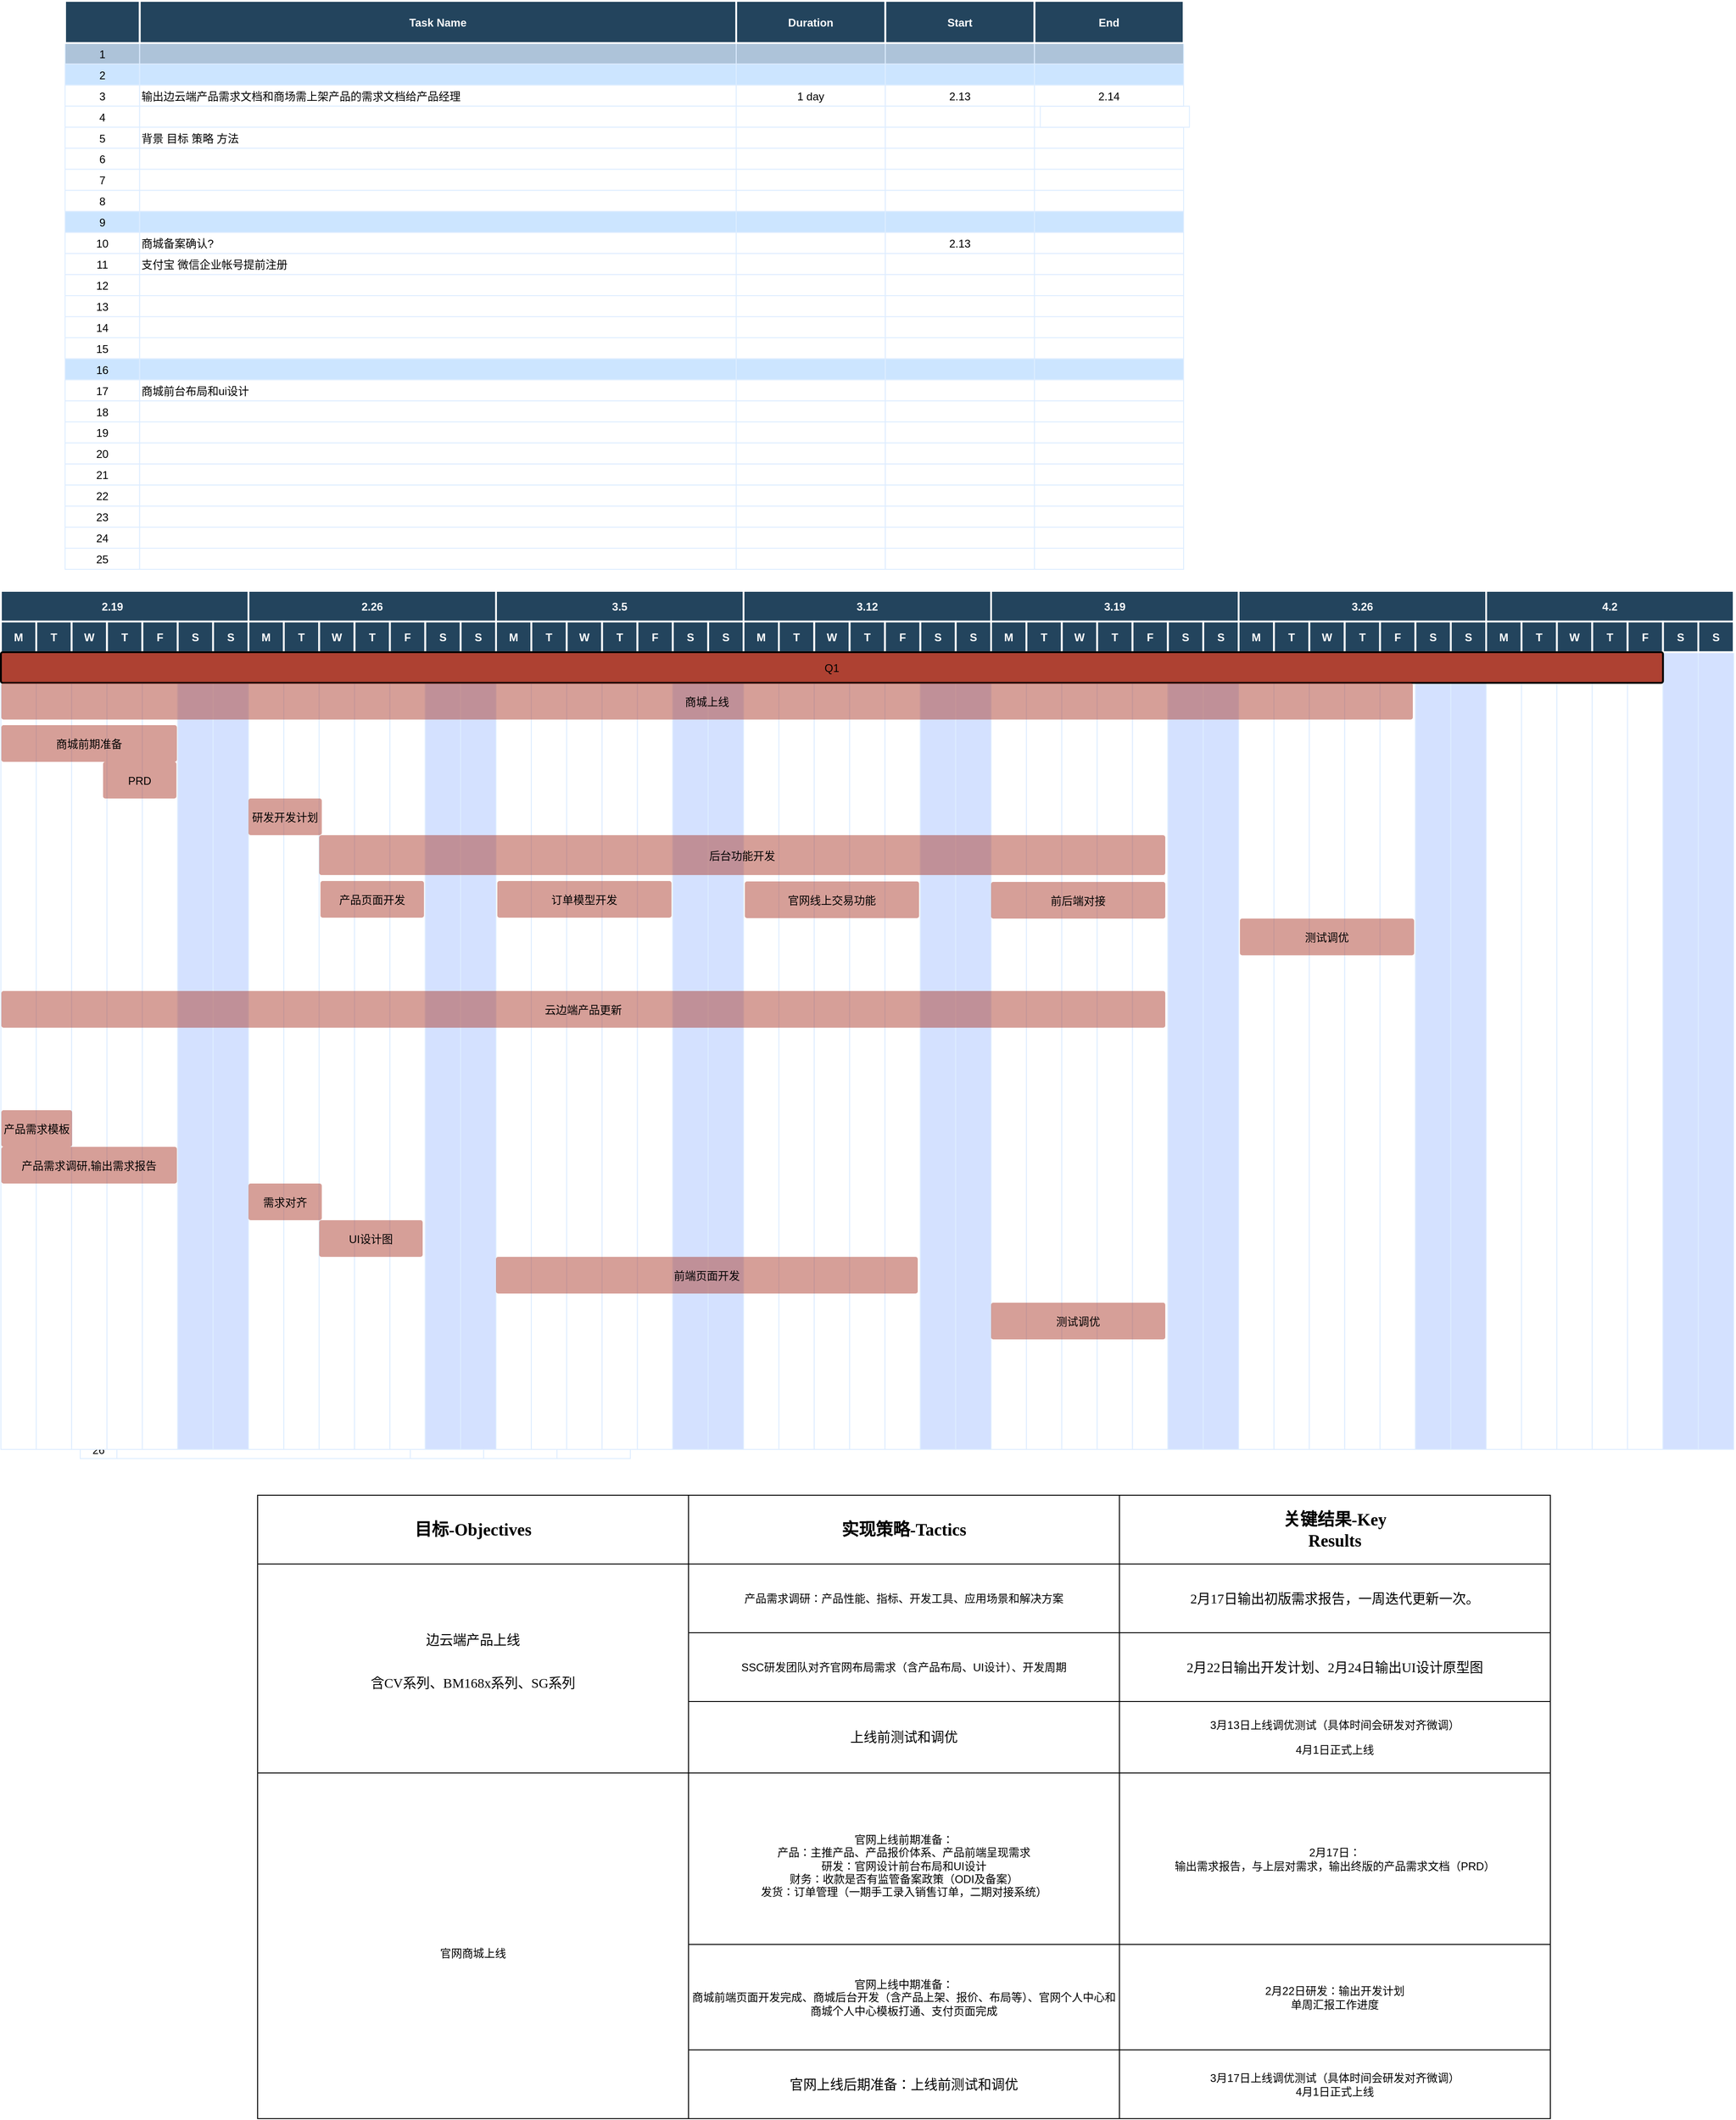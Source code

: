 <mxfile version="20.8.20" type="github">
  <diagram name="Page-1" id="8378b5f6-a2b2-b727-a746-972ab9d02e00">
    <mxGraphModel dx="3420" dy="3813.5" grid="1" gridSize="10" guides="1" tooltips="1" connect="0" arrows="1" fold="1" page="1" pageScale="1.5" pageWidth="1169" pageHeight="827" background="none" math="0" shadow="0">
      <root>
        <mxCell id="0" />
        <mxCell id="1" parent="0" />
        <mxCell id="vqTSIfuXOB0uQjwyaAZh-279" value="" style="shape=table;startSize=0;container=1;collapsible=0;childLayout=tableLayout;" parent="1" vertex="1">
          <mxGeometry x="280" y="670" width="1410" height="680" as="geometry" />
        </mxCell>
        <mxCell id="vqTSIfuXOB0uQjwyaAZh-280" value="" style="shape=tableRow;horizontal=0;startSize=0;swimlaneHead=0;swimlaneBody=0;top=0;left=0;bottom=0;right=0;collapsible=0;dropTarget=0;fillColor=none;points=[[0,0.5],[1,0.5]];portConstraint=eastwest;" parent="vqTSIfuXOB0uQjwyaAZh-279" vertex="1">
          <mxGeometry width="1410" height="75" as="geometry" />
        </mxCell>
        <mxCell id="vqTSIfuXOB0uQjwyaAZh-281" value="&lt;span style=&quot;background-color: initial; font-size: 14pt; font-family: 等线; font-weight: bold;&quot;&gt;目标&lt;/span&gt;&lt;span style=&quot;background-color: initial; font-size: 14pt; font-family: 等线; font-weight: bold;&quot;&gt;-Objectives&lt;/span&gt;" style="shape=partialRectangle;html=1;whiteSpace=wrap;connectable=0;overflow=hidden;fillColor=none;top=0;left=0;bottom=0;right=0;pointerEvents=1;" parent="vqTSIfuXOB0uQjwyaAZh-280" vertex="1">
          <mxGeometry width="470" height="75" as="geometry">
            <mxRectangle width="470" height="75" as="alternateBounds" />
          </mxGeometry>
        </mxCell>
        <mxCell id="vqTSIfuXOB0uQjwyaAZh-282" value="&lt;span style=&quot;text-indent: 0in; background-color: initial; font-size: 14pt; font-family: 等线; font-weight: bold;&quot;&gt;实现策略&lt;/span&gt;&lt;span style=&quot;text-indent: 0in; background-color: initial; font-size: 14pt; font-family: 等线; font-weight: bold;&quot;&gt;-Tactics&lt;/span&gt;&lt;br&gt;" style="shape=partialRectangle;html=1;whiteSpace=wrap;connectable=0;overflow=hidden;fillColor=none;top=0;left=0;bottom=0;right=0;pointerEvents=1;verticalAlign=middle;" parent="vqTSIfuXOB0uQjwyaAZh-280" vertex="1">
          <mxGeometry x="470" width="470" height="75" as="geometry">
            <mxRectangle width="470" height="75" as="alternateBounds" />
          </mxGeometry>
        </mxCell>
        <mxCell id="vqTSIfuXOB0uQjwyaAZh-283" value="&lt;span style=&quot;background-color: initial; font-size: 14pt; font-family: 等线; font-weight: bold;&quot;&gt;关键结果&lt;/span&gt;&lt;span style=&quot;background-color: initial; font-size: 14pt; font-family: 等线; font-weight: bold;&quot;&gt;-Key&lt;/span&gt;&lt;br&gt;&lt;p style=&quot;margin-top: 0pt; margin-bottom: 0pt; margin-left: 0in; direction: ltr; unicode-bidi: embed; word-break: normal;&quot;&gt;&lt;span style=&quot;font-size: 14pt; font-family: 等线; font-weight: bold;&quot;&gt;Results&lt;/span&gt;&lt;/p&gt;" style="shape=partialRectangle;html=1;whiteSpace=wrap;connectable=0;overflow=hidden;fillColor=none;top=0;left=0;bottom=0;right=0;pointerEvents=1;verticalAlign=middle;" parent="vqTSIfuXOB0uQjwyaAZh-280" vertex="1">
          <mxGeometry x="940" width="470" height="75" as="geometry">
            <mxRectangle width="470" height="75" as="alternateBounds" />
          </mxGeometry>
        </mxCell>
        <mxCell id="vqTSIfuXOB0uQjwyaAZh-284" value="" style="shape=tableRow;horizontal=0;startSize=0;swimlaneHead=0;swimlaneBody=0;top=0;left=0;bottom=0;right=0;collapsible=0;dropTarget=0;fillColor=none;points=[[0,0.5],[1,0.5]];portConstraint=eastwest;" parent="vqTSIfuXOB0uQjwyaAZh-279" vertex="1">
          <mxGeometry y="75" width="1410" height="75" as="geometry" />
        </mxCell>
        <mxCell id="vqTSIfuXOB0uQjwyaAZh-285" value="&lt;span style=&quot;font-family: 等线; font-size: 11pt; background-color: initial;&quot;&gt;边云端产品上线&lt;/span&gt;&lt;br&gt;&lt;br&gt;&lt;br&gt;&lt;p style=&quot;margin-top: 0pt; margin-bottom: 0pt; margin-left: 0in; direction: ltr; unicode-bidi: embed; word-break: normal;&quot;&gt;&lt;span style=&quot;font-size: 11pt; font-family: 等线;&quot;&gt;含CV系列、BM168x系列、SG系列&lt;/span&gt;&lt;/p&gt;&lt;br&gt;" style="shape=partialRectangle;html=1;whiteSpace=wrap;connectable=0;overflow=hidden;fillColor=none;top=0;left=0;bottom=0;right=0;pointerEvents=1;rowspan=3;colspan=1;" parent="vqTSIfuXOB0uQjwyaAZh-284" vertex="1">
          <mxGeometry width="470" height="228" as="geometry">
            <mxRectangle width="470" height="75" as="alternateBounds" />
          </mxGeometry>
        </mxCell>
        <mxCell id="vqTSIfuXOB0uQjwyaAZh-286" value="产品需求调研：产品性能、指标、开发工具、应用场景和解决方案" style="shape=partialRectangle;html=1;whiteSpace=wrap;connectable=0;overflow=hidden;fillColor=none;top=0;left=0;bottom=0;right=0;pointerEvents=1;" parent="vqTSIfuXOB0uQjwyaAZh-284" vertex="1">
          <mxGeometry x="470" width="470" height="75" as="geometry">
            <mxRectangle width="470" height="75" as="alternateBounds" />
          </mxGeometry>
        </mxCell>
        <mxCell id="vqTSIfuXOB0uQjwyaAZh-287" value="&lt;span style=&quot;background-color: initial; font-size: 11pt; font-family: 等线;&quot;&gt;2&lt;/span&gt;&lt;span style=&quot;background-color: initial; font-size: 11pt; font-family: 等线;&quot;&gt;月&lt;/span&gt;&lt;span style=&quot;background-color: initial; font-size: 11pt; font-family: 等线;&quot;&gt;17&lt;/span&gt;&lt;span style=&quot;background-color: initial; font-size: 11pt; font-family: 等线;&quot;&gt;日输出初版需求报告，一周迭代更新一次。&lt;/span&gt;" style="shape=partialRectangle;html=1;whiteSpace=wrap;connectable=0;overflow=hidden;fillColor=none;top=0;left=0;bottom=0;right=0;pointerEvents=1;" parent="vqTSIfuXOB0uQjwyaAZh-284" vertex="1">
          <mxGeometry x="940" width="470" height="75" as="geometry">
            <mxRectangle width="470" height="75" as="alternateBounds" />
          </mxGeometry>
        </mxCell>
        <mxCell id="vqTSIfuXOB0uQjwyaAZh-288" value="" style="shape=tableRow;horizontal=0;startSize=0;swimlaneHead=0;swimlaneBody=0;top=0;left=0;bottom=0;right=0;collapsible=0;dropTarget=0;fillColor=none;points=[[0,0.5],[1,0.5]];portConstraint=eastwest;" parent="vqTSIfuXOB0uQjwyaAZh-279" vertex="1">
          <mxGeometry y="150" width="1410" height="75" as="geometry" />
        </mxCell>
        <mxCell id="vqTSIfuXOB0uQjwyaAZh-289" value="" style="shape=partialRectangle;html=1;whiteSpace=wrap;connectable=0;overflow=hidden;fillColor=none;top=0;left=0;bottom=0;right=0;pointerEvents=1;" parent="vqTSIfuXOB0uQjwyaAZh-288" vertex="1" visible="0">
          <mxGeometry width="470" height="75" as="geometry">
            <mxRectangle width="470" height="75" as="alternateBounds" />
          </mxGeometry>
        </mxCell>
        <mxCell id="vqTSIfuXOB0uQjwyaAZh-290" value="SSC研发团队对齐官网布局需求（含产品布局、UI设计）、开发周期" style="shape=partialRectangle;html=1;whiteSpace=wrap;connectable=0;overflow=hidden;fillColor=none;top=0;left=0;bottom=0;right=0;pointerEvents=1;" parent="vqTSIfuXOB0uQjwyaAZh-288" vertex="1">
          <mxGeometry x="470" width="470" height="75" as="geometry">
            <mxRectangle width="470" height="75" as="alternateBounds" />
          </mxGeometry>
        </mxCell>
        <mxCell id="vqTSIfuXOB0uQjwyaAZh-291" value="&lt;span style=&quot;background-color: initial; font-size: 11pt; font-family: 等线;&quot;&gt;2&lt;/span&gt;&lt;span style=&quot;background-color: initial; font-size: 11pt; font-family: 等线;&quot;&gt;月&lt;/span&gt;&lt;span style=&quot;background-color: initial; font-size: 11pt; font-family: 等线;&quot;&gt;22&lt;/span&gt;&lt;span style=&quot;background-color: initial; font-size: 11pt; font-family: 等线;&quot;&gt;日输出开发计划、&lt;/span&gt;&lt;span style=&quot;background-color: initial; font-size: 11pt; font-family: 等线;&quot;&gt;2&lt;/span&gt;&lt;span style=&quot;background-color: initial; font-size: 11pt; font-family: 等线;&quot;&gt;月&lt;/span&gt;&lt;span style=&quot;background-color: initial; font-size: 11pt; font-family: 等线;&quot;&gt;24&lt;/span&gt;&lt;span style=&quot;background-color: initial; font-size: 11pt; font-family: 等线;&quot;&gt;日输出&lt;/span&gt;&lt;span style=&quot;background-color: initial; font-size: 11pt; font-family: 等线;&quot;&gt;UI&lt;/span&gt;&lt;span style=&quot;background-color: initial; font-size: 11pt; font-family: 等线;&quot;&gt;设计原型图&lt;/span&gt;" style="shape=partialRectangle;html=1;whiteSpace=wrap;connectable=0;overflow=hidden;fillColor=none;top=0;left=0;bottom=0;right=0;pointerEvents=1;" parent="vqTSIfuXOB0uQjwyaAZh-288" vertex="1">
          <mxGeometry x="940" width="470" height="75" as="geometry">
            <mxRectangle width="470" height="75" as="alternateBounds" />
          </mxGeometry>
        </mxCell>
        <mxCell id="vqTSIfuXOB0uQjwyaAZh-292" value="" style="shape=tableRow;horizontal=0;startSize=0;swimlaneHead=0;swimlaneBody=0;top=0;left=0;bottom=0;right=0;collapsible=0;dropTarget=0;fillColor=none;points=[[0,0.5],[1,0.5]];portConstraint=eastwest;" parent="vqTSIfuXOB0uQjwyaAZh-279" vertex="1">
          <mxGeometry y="225" width="1410" height="78" as="geometry" />
        </mxCell>
        <mxCell id="vqTSIfuXOB0uQjwyaAZh-293" value="" style="shape=partialRectangle;html=1;whiteSpace=wrap;connectable=0;overflow=hidden;fillColor=none;top=0;left=0;bottom=0;right=0;pointerEvents=1;" parent="vqTSIfuXOB0uQjwyaAZh-292" vertex="1" visible="0">
          <mxGeometry width="470" height="78" as="geometry">
            <mxRectangle width="470" height="78" as="alternateBounds" />
          </mxGeometry>
        </mxCell>
        <mxCell id="vqTSIfuXOB0uQjwyaAZh-294" value="&lt;span style=&quot;font-family: 等线; font-size: 11pt; background-color: initial;&quot;&gt;上线前测试和调优&lt;/span&gt;&lt;br&gt;" style="shape=partialRectangle;html=1;whiteSpace=wrap;connectable=0;overflow=hidden;fillColor=none;top=0;left=0;bottom=0;right=0;pointerEvents=1;" parent="vqTSIfuXOB0uQjwyaAZh-292" vertex="1">
          <mxGeometry x="470" width="470" height="78" as="geometry">
            <mxRectangle width="470" height="78" as="alternateBounds" />
          </mxGeometry>
        </mxCell>
        <mxCell id="vqTSIfuXOB0uQjwyaAZh-295" value="&lt;p&gt;3月13日上线调优测试（具体时间会研发对齐微调）&lt;/p&gt;&lt;p&gt;&lt;span style=&quot;background-color: initial;&quot;&gt;4月1日正式上线&lt;/span&gt;&lt;/p&gt;" style="shape=partialRectangle;html=1;whiteSpace=wrap;connectable=0;overflow=hidden;fillColor=none;top=0;left=0;bottom=0;right=0;pointerEvents=1;" parent="vqTSIfuXOB0uQjwyaAZh-292" vertex="1">
          <mxGeometry x="940" width="470" height="78" as="geometry">
            <mxRectangle width="470" height="78" as="alternateBounds" />
          </mxGeometry>
        </mxCell>
        <mxCell id="vqTSIfuXOB0uQjwyaAZh-296" value="" style="shape=tableRow;horizontal=0;startSize=0;swimlaneHead=0;swimlaneBody=0;top=0;left=0;bottom=0;right=0;collapsible=0;dropTarget=0;fillColor=none;points=[[0,0.5],[1,0.5]];portConstraint=eastwest;" parent="vqTSIfuXOB0uQjwyaAZh-279" vertex="1">
          <mxGeometry y="303" width="1410" height="187" as="geometry" />
        </mxCell>
        <mxCell id="vqTSIfuXOB0uQjwyaAZh-297" value="&lt;br&gt;&lt;div&gt;官网商城上线&lt;/div&gt;" style="shape=partialRectangle;html=1;whiteSpace=wrap;connectable=0;overflow=hidden;fillColor=none;top=0;left=0;bottom=0;right=0;pointerEvents=1;rowspan=3;colspan=1;" parent="vqTSIfuXOB0uQjwyaAZh-296" vertex="1">
          <mxGeometry width="470" height="377" as="geometry">
            <mxRectangle width="470" height="187" as="alternateBounds" />
          </mxGeometry>
        </mxCell>
        <mxCell id="vqTSIfuXOB0uQjwyaAZh-298" value="&lt;div&gt;&lt;br&gt;&lt;/div&gt;&lt;div&gt;官网上线前期准备：&lt;/div&gt;&lt;div&gt;产品：主推产品、产品报价体系、产品前端呈现需求&lt;/div&gt;&lt;div&gt;研发：官网设计前台布局和UI设计&lt;/div&gt;&lt;div&gt;财务：收款是否有监管备案政策（ODI及备案）&lt;/div&gt;&lt;div&gt;发货：订单管理（一期手工录入销售订单，二期对接系统）&lt;/div&gt;" style="shape=partialRectangle;html=1;whiteSpace=wrap;connectable=0;overflow=hidden;fillColor=none;top=0;left=0;bottom=0;right=0;pointerEvents=1;" parent="vqTSIfuXOB0uQjwyaAZh-296" vertex="1">
          <mxGeometry x="470" width="470" height="187" as="geometry">
            <mxRectangle width="470" height="187" as="alternateBounds" />
          </mxGeometry>
        </mxCell>
        <mxCell id="vqTSIfuXOB0uQjwyaAZh-299" value="&lt;div&gt;2月17日：&lt;/div&gt;&lt;div&gt;输出需求报告，与上层对需求，输出终版的产品需求文档（PRD）&lt;/div&gt;" style="shape=partialRectangle;html=1;whiteSpace=wrap;connectable=0;overflow=hidden;fillColor=none;top=0;left=0;bottom=0;right=0;pointerEvents=1;" parent="vqTSIfuXOB0uQjwyaAZh-296" vertex="1">
          <mxGeometry x="940" width="470" height="187" as="geometry">
            <mxRectangle width="470" height="187" as="alternateBounds" />
          </mxGeometry>
        </mxCell>
        <mxCell id="vqTSIfuXOB0uQjwyaAZh-300" value="" style="shape=tableRow;horizontal=0;startSize=0;swimlaneHead=0;swimlaneBody=0;top=0;left=0;bottom=0;right=0;collapsible=0;dropTarget=0;fillColor=none;points=[[0,0.5],[1,0.5]];portConstraint=eastwest;" parent="vqTSIfuXOB0uQjwyaAZh-279" vertex="1">
          <mxGeometry y="490" width="1410" height="115" as="geometry" />
        </mxCell>
        <mxCell id="vqTSIfuXOB0uQjwyaAZh-301" value="" style="shape=partialRectangle;html=1;whiteSpace=wrap;connectable=0;overflow=hidden;fillColor=none;top=0;left=0;bottom=0;right=0;pointerEvents=1;" parent="vqTSIfuXOB0uQjwyaAZh-300" vertex="1" visible="0">
          <mxGeometry width="470" height="115" as="geometry">
            <mxRectangle width="470" height="115" as="alternateBounds" />
          </mxGeometry>
        </mxCell>
        <mxCell id="vqTSIfuXOB0uQjwyaAZh-302" value="&lt;div&gt;官网上线中期准备：&lt;/div&gt;&lt;div&gt;商城前端页面开发完成、商城后台开发（含产品上架、报价、布局等）、官网个人中心和商城个人中心模板打通、支付页面完成&lt;/div&gt;" style="shape=partialRectangle;html=1;whiteSpace=wrap;connectable=0;overflow=hidden;fillColor=none;top=0;left=0;bottom=0;right=0;pointerEvents=1;" parent="vqTSIfuXOB0uQjwyaAZh-300" vertex="1">
          <mxGeometry x="470" width="470" height="115" as="geometry">
            <mxRectangle width="470" height="115" as="alternateBounds" />
          </mxGeometry>
        </mxCell>
        <mxCell id="vqTSIfuXOB0uQjwyaAZh-303" value="&lt;div&gt;2月22日研发：输出开发计划&lt;/div&gt;&lt;div&gt;单周汇报工作进度&lt;/div&gt;" style="shape=partialRectangle;html=1;whiteSpace=wrap;connectable=0;overflow=hidden;fillColor=none;top=0;left=0;bottom=0;right=0;pointerEvents=1;" parent="vqTSIfuXOB0uQjwyaAZh-300" vertex="1">
          <mxGeometry x="940" width="470" height="115" as="geometry">
            <mxRectangle width="470" height="115" as="alternateBounds" />
          </mxGeometry>
        </mxCell>
        <mxCell id="vqTSIfuXOB0uQjwyaAZh-304" style="shape=tableRow;horizontal=0;startSize=0;swimlaneHead=0;swimlaneBody=0;top=0;left=0;bottom=0;right=0;collapsible=0;dropTarget=0;fillColor=none;points=[[0,0.5],[1,0.5]];portConstraint=eastwest;" parent="vqTSIfuXOB0uQjwyaAZh-279" vertex="1">
          <mxGeometry y="605" width="1410" height="75" as="geometry" />
        </mxCell>
        <mxCell id="vqTSIfuXOB0uQjwyaAZh-305" style="shape=partialRectangle;html=1;whiteSpace=wrap;connectable=0;overflow=hidden;fillColor=none;top=0;left=0;bottom=0;right=0;pointerEvents=1;" parent="vqTSIfuXOB0uQjwyaAZh-304" vertex="1" visible="0">
          <mxGeometry width="470" height="75" as="geometry">
            <mxRectangle width="470" height="75" as="alternateBounds" />
          </mxGeometry>
        </mxCell>
        <mxCell id="vqTSIfuXOB0uQjwyaAZh-306" value="&lt;span style=&quot;background-color: initial; font-size: 11pt; font-family: 等线;&quot;&gt;官网上线后期准备：&lt;/span&gt;&lt;span style=&quot;background-color: initial; font-size: 11pt; font-family: 等线;&quot;&gt;上线前测试和调优&lt;/span&gt;" style="shape=partialRectangle;html=1;whiteSpace=wrap;connectable=0;overflow=hidden;fillColor=none;top=0;left=0;bottom=0;right=0;pointerEvents=1;" parent="vqTSIfuXOB0uQjwyaAZh-304" vertex="1">
          <mxGeometry x="470" width="470" height="75" as="geometry">
            <mxRectangle width="470" height="75" as="alternateBounds" />
          </mxGeometry>
        </mxCell>
        <mxCell id="vqTSIfuXOB0uQjwyaAZh-307" value="&lt;div&gt;3月17日上线调优测试（具体时间会研发对齐微调）&lt;/div&gt;&lt;div&gt;4月1日正式上线&lt;/div&gt;" style="shape=partialRectangle;html=1;whiteSpace=wrap;connectable=0;overflow=hidden;fillColor=none;top=0;left=0;bottom=0;right=0;pointerEvents=1;" parent="vqTSIfuXOB0uQjwyaAZh-304" vertex="1">
          <mxGeometry x="940" width="470" height="75" as="geometry">
            <mxRectangle width="470" height="75" as="alternateBounds" />
          </mxGeometry>
        </mxCell>
        <mxCell id="63" value="1" style="strokeColor=#DEEDFF;fillColor=#ADC3D9" parent="1" vertex="1">
          <mxGeometry x="70.0" y="-914.074" width="81.333" height="22.963" as="geometry" />
        </mxCell>
        <mxCell id="64" value="" style="align=left;strokeColor=#DEEDFF;fillColor=#ADC3D9" parent="1" vertex="1">
          <mxGeometry x="151.333" y="-914.074" width="650.667" height="22.963" as="geometry" />
        </mxCell>
        <mxCell id="65" value="" style="strokeColor=#DEEDFF;fillColor=#ADC3D9" parent="1" vertex="1">
          <mxGeometry x="802" y="-914.074" width="162.667" height="22.963" as="geometry" />
        </mxCell>
        <mxCell id="66" value="" style="strokeColor=#DEEDFF;fillColor=#ADC3D9" parent="1" vertex="1">
          <mxGeometry x="964.667" y="-914.074" width="162.667" height="22.963" as="geometry" />
        </mxCell>
        <mxCell id="67" value="" style="strokeColor=#DEEDFF;fillColor=#ADC3D9" parent="1" vertex="1">
          <mxGeometry x="1127.333" y="-914.074" width="162.667" height="22.963" as="geometry" />
        </mxCell>
        <mxCell id="69" value="2" style="strokeColor=#DEEDFF;fillColor=#CCE5FF" parent="1" vertex="1">
          <mxGeometry x="70.0" y="-891.111" width="81.333" height="22.963" as="geometry" />
        </mxCell>
        <mxCell id="70" value="" style="align=left;strokeColor=#DEEDFF;fillColor=#CCE5FF" parent="1" vertex="1">
          <mxGeometry x="151.333" y="-891.111" width="650.667" height="22.963" as="geometry" />
        </mxCell>
        <mxCell id="71" value="" style="strokeColor=#DEEDFF;fillColor=#CCE5FF" parent="1" vertex="1">
          <mxGeometry x="802.0" y="-891.111" width="162.667" height="22.963" as="geometry" />
        </mxCell>
        <mxCell id="72" value="" style="strokeColor=#DEEDFF;fillColor=#CCE5FF" parent="1" vertex="1">
          <mxGeometry x="964.667" y="-891.111" width="162.667" height="22.963" as="geometry" />
        </mxCell>
        <mxCell id="73" value="" style="strokeColor=#DEEDFF;fillColor=#CCE5FF" parent="1" vertex="1">
          <mxGeometry x="1127.333" y="-891.111" width="162.667" height="22.963" as="geometry" />
        </mxCell>
        <mxCell id="74" value="3" style="strokeColor=#DEEDFF" parent="1" vertex="1">
          <mxGeometry x="70.0" y="-868.148" width="81.333" height="22.963" as="geometry" />
        </mxCell>
        <mxCell id="75" value="输出边云端产品需求文档和商场需上架产品的需求文档给产品经理" style="align=left;strokeColor=#DEEDFF" parent="1" vertex="1">
          <mxGeometry x="151.333" y="-868.148" width="650.667" height="22.963" as="geometry" />
        </mxCell>
        <mxCell id="76" value="1 day" style="strokeColor=#DEEDFF" parent="1" vertex="1">
          <mxGeometry x="802.0" y="-868.148" width="162.667" height="22.963" as="geometry" />
        </mxCell>
        <mxCell id="77" value="2.13" style="strokeColor=#DEEDFF" parent="1" vertex="1">
          <mxGeometry x="964.667" y="-868.148" width="162.667" height="22.963" as="geometry" />
        </mxCell>
        <mxCell id="79" value="4" style="strokeColor=#DEEDFF" parent="1" vertex="1">
          <mxGeometry x="70.0" y="-845.185" width="81.333" height="22.963" as="geometry" />
        </mxCell>
        <mxCell id="80" value="" style="align=left;strokeColor=#DEEDFF" parent="1" vertex="1">
          <mxGeometry x="151.333" y="-845.185" width="650.667" height="22.963" as="geometry" />
        </mxCell>
        <mxCell id="81" value="" style="strokeColor=#DEEDFF" parent="1" vertex="1">
          <mxGeometry x="802" y="-845.185" width="162.667" height="22.963" as="geometry" />
        </mxCell>
        <mxCell id="82" value="" style="strokeColor=#DEEDFF" parent="1" vertex="1">
          <mxGeometry x="964.667" y="-845.185" width="162.667" height="22.963" as="geometry" />
        </mxCell>
        <mxCell id="84" value="5" style="strokeColor=#DEEDFF" parent="1" vertex="1">
          <mxGeometry x="70.0" y="-822.222" width="81.333" height="22.963" as="geometry" />
        </mxCell>
        <mxCell id="85" value="背景 目标 策略 方法 " style="align=left;strokeColor=#DEEDFF" parent="1" vertex="1">
          <mxGeometry x="151.333" y="-822.222" width="650.667" height="22.963" as="geometry" />
        </mxCell>
        <mxCell id="86" value="" style="strokeColor=#DEEDFF" parent="1" vertex="1">
          <mxGeometry x="802.0" y="-822.222" width="162.667" height="22.963" as="geometry" />
        </mxCell>
        <mxCell id="87" value="" style="strokeColor=#DEEDFF" parent="1" vertex="1">
          <mxGeometry x="964.667" y="-822.222" width="162.667" height="22.963" as="geometry" />
        </mxCell>
        <mxCell id="88" value="" style="strokeColor=#DEEDFF" parent="1" vertex="1">
          <mxGeometry x="1127.333" y="-822.222" width="162.667" height="22.963" as="geometry" />
        </mxCell>
        <mxCell id="89" value="6" style="strokeColor=#DEEDFF" parent="1" vertex="1">
          <mxGeometry x="70.0" y="-799.259" width="81.333" height="22.963" as="geometry" />
        </mxCell>
        <mxCell id="90" value="" style="align=left;strokeColor=#DEEDFF" parent="1" vertex="1">
          <mxGeometry x="151.333" y="-799.259" width="650.667" height="22.963" as="geometry" />
        </mxCell>
        <mxCell id="91" value="" style="strokeColor=#DEEDFF" parent="1" vertex="1">
          <mxGeometry x="802.0" y="-799.259" width="162.667" height="22.963" as="geometry" />
        </mxCell>
        <mxCell id="92" value="" style="strokeColor=#DEEDFF" parent="1" vertex="1">
          <mxGeometry x="964.667" y="-799.259" width="162.667" height="22.963" as="geometry" />
        </mxCell>
        <mxCell id="93" value="" style="strokeColor=#DEEDFF" parent="1" vertex="1">
          <mxGeometry x="1127.333" y="-799.259" width="162.667" height="22.963" as="geometry" />
        </mxCell>
        <mxCell id="94" value="7" style="strokeColor=#DEEDFF" parent="1" vertex="1">
          <mxGeometry x="70.0" y="-776.296" width="81.333" height="22.963" as="geometry" />
        </mxCell>
        <mxCell id="95" value="" style="align=left;strokeColor=#DEEDFF" parent="1" vertex="1">
          <mxGeometry x="151.333" y="-776.296" width="650.667" height="22.963" as="geometry" />
        </mxCell>
        <mxCell id="96" value="" style="strokeColor=#DEEDFF" parent="1" vertex="1">
          <mxGeometry x="802.0" y="-776.296" width="162.667" height="22.963" as="geometry" />
        </mxCell>
        <mxCell id="97" value="" style="strokeColor=#DEEDFF" parent="1" vertex="1">
          <mxGeometry x="964.667" y="-776.296" width="162.667" height="22.963" as="geometry" />
        </mxCell>
        <mxCell id="98" value="" style="strokeColor=#DEEDFF" parent="1" vertex="1">
          <mxGeometry x="1127.333" y="-776.296" width="162.667" height="22.963" as="geometry" />
        </mxCell>
        <mxCell id="99" value="8" style="strokeColor=#DEEDFF" parent="1" vertex="1">
          <mxGeometry x="70.0" y="-753.333" width="81.333" height="22.963" as="geometry" />
        </mxCell>
        <mxCell id="100" value="" style="align=left;strokeColor=#DEEDFF" parent="1" vertex="1">
          <mxGeometry x="151.333" y="-753.333" width="650.667" height="22.963" as="geometry" />
        </mxCell>
        <mxCell id="101" value="" style="strokeColor=#DEEDFF" parent="1" vertex="1">
          <mxGeometry x="802.0" y="-753.333" width="162.667" height="22.963" as="geometry" />
        </mxCell>
        <mxCell id="102" value="" style="strokeColor=#DEEDFF" parent="1" vertex="1">
          <mxGeometry x="964.667" y="-753.333" width="162.667" height="22.963" as="geometry" />
        </mxCell>
        <mxCell id="103" value="" style="strokeColor=#DEEDFF" parent="1" vertex="1">
          <mxGeometry x="1127.333" y="-753.333" width="162.667" height="22.963" as="geometry" />
        </mxCell>
        <mxCell id="104" value="9" style="strokeColor=#DEEDFF;fillColor=#CCE5FF" parent="1" vertex="1">
          <mxGeometry x="70.0" y="-730.37" width="81.333" height="22.963" as="geometry" />
        </mxCell>
        <mxCell id="105" value="" style="align=left;strokeColor=#DEEDFF;fillColor=#CCE5FF" parent="1" vertex="1">
          <mxGeometry x="151.333" y="-730.37" width="650.667" height="22.963" as="geometry" />
        </mxCell>
        <mxCell id="106" value="" style="strokeColor=#DEEDFF;fillColor=#CCE5FF" parent="1" vertex="1">
          <mxGeometry x="802.0" y="-730.37" width="162.667" height="22.963" as="geometry" />
        </mxCell>
        <mxCell id="107" value="" style="strokeColor=#DEEDFF;fillColor=#CCE5FF" parent="1" vertex="1">
          <mxGeometry x="964.667" y="-730.37" width="162.667" height="22.963" as="geometry" />
        </mxCell>
        <mxCell id="108" value="" style="strokeColor=#DEEDFF;fillColor=#CCE5FF" parent="1" vertex="1">
          <mxGeometry x="1127.333" y="-730.37" width="162.667" height="22.963" as="geometry" />
        </mxCell>
        <mxCell id="109" value="10" style="strokeColor=#DEEDFF" parent="1" vertex="1">
          <mxGeometry x="70.0" y="-707.407" width="81.333" height="22.963" as="geometry" />
        </mxCell>
        <mxCell id="110" value="商城备案确认?" style="align=left;strokeColor=#DEEDFF" parent="1" vertex="1">
          <mxGeometry x="151.333" y="-707.407" width="650.667" height="22.963" as="geometry" />
        </mxCell>
        <mxCell id="111" value="" style="strokeColor=#DEEDFF" parent="1" vertex="1">
          <mxGeometry x="802.0" y="-707.407" width="162.667" height="22.963" as="geometry" />
        </mxCell>
        <mxCell id="112" value="2.13" style="strokeColor=#DEEDFF" parent="1" vertex="1">
          <mxGeometry x="964.667" y="-707.407" width="162.667" height="22.963" as="geometry" />
        </mxCell>
        <mxCell id="113" value="" style="strokeColor=#DEEDFF" parent="1" vertex="1">
          <mxGeometry x="1127.333" y="-707.407" width="162.667" height="22.963" as="geometry" />
        </mxCell>
        <mxCell id="114" value="11" style="strokeColor=#DEEDFF" parent="1" vertex="1">
          <mxGeometry x="70.0" y="-684.444" width="81.333" height="22.963" as="geometry" />
        </mxCell>
        <mxCell id="115" value="支付宝 微信企业帐号提前注册" style="align=left;strokeColor=#DEEDFF" parent="1" vertex="1">
          <mxGeometry x="151.333" y="-684.444" width="650.667" height="22.963" as="geometry" />
        </mxCell>
        <mxCell id="116" value="" style="strokeColor=#DEEDFF" parent="1" vertex="1">
          <mxGeometry x="802.0" y="-684.444" width="162.667" height="22.963" as="geometry" />
        </mxCell>
        <mxCell id="117" value="" style="strokeColor=#DEEDFF" parent="1" vertex="1">
          <mxGeometry x="964.667" y="-684.444" width="162.667" height="22.963" as="geometry" />
        </mxCell>
        <mxCell id="118" value="" style="strokeColor=#DEEDFF" parent="1" vertex="1">
          <mxGeometry x="1127.333" y="-684.444" width="162.667" height="22.963" as="geometry" />
        </mxCell>
        <mxCell id="119" value="12" style="strokeColor=#DEEDFF" parent="1" vertex="1">
          <mxGeometry x="70.0" y="-661.481" width="81.333" height="22.963" as="geometry" />
        </mxCell>
        <mxCell id="120" value="" style="align=left;strokeColor=#DEEDFF" parent="1" vertex="1">
          <mxGeometry x="151.333" y="-661.481" width="650.667" height="22.963" as="geometry" />
        </mxCell>
        <mxCell id="121" value="" style="strokeColor=#DEEDFF" parent="1" vertex="1">
          <mxGeometry x="802" y="-661.481" width="162.667" height="22.963" as="geometry" />
        </mxCell>
        <mxCell id="122" value="" style="strokeColor=#DEEDFF" parent="1" vertex="1">
          <mxGeometry x="964.667" y="-661.481" width="162.667" height="22.963" as="geometry" />
        </mxCell>
        <mxCell id="123" value="" style="strokeColor=#DEEDFF" parent="1" vertex="1">
          <mxGeometry x="1127.333" y="-661.481" width="162.667" height="22.963" as="geometry" />
        </mxCell>
        <mxCell id="124" value="13" style="strokeColor=#DEEDFF" parent="1" vertex="1">
          <mxGeometry x="70.0" y="-638.519" width="81.333" height="22.963" as="geometry" />
        </mxCell>
        <mxCell id="125" value="" style="align=left;strokeColor=#DEEDFF" parent="1" vertex="1">
          <mxGeometry x="151.333" y="-638.519" width="650.667" height="22.963" as="geometry" />
        </mxCell>
        <mxCell id="126" value="" style="strokeColor=#DEEDFF" parent="1" vertex="1">
          <mxGeometry x="802" y="-638.519" width="162.667" height="22.963" as="geometry" />
        </mxCell>
        <mxCell id="127" value="" style="strokeColor=#DEEDFF" parent="1" vertex="1">
          <mxGeometry x="964.667" y="-638.519" width="162.667" height="22.963" as="geometry" />
        </mxCell>
        <mxCell id="128" value="" style="strokeColor=#DEEDFF" parent="1" vertex="1">
          <mxGeometry x="1127.333" y="-638.519" width="162.667" height="22.963" as="geometry" />
        </mxCell>
        <mxCell id="129" value="14" style="strokeColor=#DEEDFF" parent="1" vertex="1">
          <mxGeometry x="70.0" y="-615.556" width="81.333" height="22.963" as="geometry" />
        </mxCell>
        <mxCell id="130" value="" style="align=left;strokeColor=#DEEDFF" parent="1" vertex="1">
          <mxGeometry x="151.333" y="-615.556" width="650.667" height="22.963" as="geometry" />
        </mxCell>
        <mxCell id="131" value="" style="strokeColor=#DEEDFF" parent="1" vertex="1">
          <mxGeometry x="802.0" y="-615.556" width="162.667" height="22.963" as="geometry" />
        </mxCell>
        <mxCell id="132" value="" style="strokeColor=#DEEDFF" parent="1" vertex="1">
          <mxGeometry x="964.667" y="-615.556" width="162.667" height="22.963" as="geometry" />
        </mxCell>
        <mxCell id="133" value="" style="strokeColor=#DEEDFF" parent="1" vertex="1">
          <mxGeometry x="1127.333" y="-615.556" width="162.667" height="22.963" as="geometry" />
        </mxCell>
        <mxCell id="134" value="15" style="strokeColor=#DEEDFF;fillColor=#FFFFFF" parent="1" vertex="1">
          <mxGeometry x="70.0" y="-592.593" width="81.333" height="22.963" as="geometry" />
        </mxCell>
        <mxCell id="135" value="" style="align=left;strokeColor=#DEEDFF;fillColor=#FFFFFF" parent="1" vertex="1">
          <mxGeometry x="151.333" y="-592.593" width="650.667" height="22.963" as="geometry" />
        </mxCell>
        <mxCell id="136" value="" style="strokeColor=#DEEDFF;fillColor=#FFFFFF" parent="1" vertex="1">
          <mxGeometry x="802.0" y="-592.593" width="162.667" height="22.963" as="geometry" />
        </mxCell>
        <mxCell id="137" value="" style="strokeColor=#DEEDFF;fillColor=#FFFFFF" parent="1" vertex="1">
          <mxGeometry x="964.667" y="-592.593" width="162.667" height="22.963" as="geometry" />
        </mxCell>
        <mxCell id="138" value="" style="strokeColor=#DEEDFF;fillColor=#FFFFFF" parent="1" vertex="1">
          <mxGeometry x="1127.333" y="-592.593" width="162.667" height="22.963" as="geometry" />
        </mxCell>
        <mxCell id="139" value="16" style="strokeColor=#DEEDFF;fillColor=#CCE5FF" parent="1" vertex="1">
          <mxGeometry x="70" y="-569.63" width="81.333" height="22.963" as="geometry" />
        </mxCell>
        <mxCell id="140" value="" style="align=left;strokeColor=#DEEDFF;fillColor=#CCE5FF" parent="1" vertex="1">
          <mxGeometry x="151.333" y="-569.63" width="650.667" height="22.963" as="geometry" />
        </mxCell>
        <mxCell id="141" value="" style="strokeColor=#DEEDFF;fillColor=#CCE5FF" parent="1" vertex="1">
          <mxGeometry x="802.0" y="-569.63" width="162.667" height="22.963" as="geometry" />
        </mxCell>
        <mxCell id="142" value="" style="strokeColor=#DEEDFF;fillColor=#CCE5FF" parent="1" vertex="1">
          <mxGeometry x="964.667" y="-569.63" width="162.667" height="22.963" as="geometry" />
        </mxCell>
        <mxCell id="143" value="" style="strokeColor=#DEEDFF;fillColor=#CCE5FF" parent="1" vertex="1">
          <mxGeometry x="1127.333" y="-569.63" width="162.667" height="22.963" as="geometry" />
        </mxCell>
        <mxCell id="144" value="17" style="strokeColor=#DEEDFF" parent="1" vertex="1">
          <mxGeometry x="70.0" y="-546.667" width="81.333" height="22.963" as="geometry" />
        </mxCell>
        <mxCell id="145" value="商城前台布局和ui设计" style="align=left;strokeColor=#DEEDFF" parent="1" vertex="1">
          <mxGeometry x="151.333" y="-546.667" width="650.667" height="22.963" as="geometry" />
        </mxCell>
        <mxCell id="146" value="" style="strokeColor=#DEEDFF" parent="1" vertex="1">
          <mxGeometry x="802.0" y="-546.667" width="162.667" height="22.963" as="geometry" />
        </mxCell>
        <mxCell id="147" value="" style="strokeColor=#DEEDFF" parent="1" vertex="1">
          <mxGeometry x="964.667" y="-546.667" width="162.667" height="22.963" as="geometry" />
        </mxCell>
        <mxCell id="148" value="" style="strokeColor=#DEEDFF" parent="1" vertex="1">
          <mxGeometry x="1127.333" y="-546.667" width="162.667" height="22.963" as="geometry" />
        </mxCell>
        <mxCell id="149" value="18" style="strokeColor=#DEEDFF" parent="1" vertex="1">
          <mxGeometry x="70.0" y="-523.704" width="81.333" height="22.963" as="geometry" />
        </mxCell>
        <mxCell id="150" value="" style="align=left;strokeColor=#DEEDFF" parent="1" vertex="1">
          <mxGeometry x="151.333" y="-523.704" width="650.667" height="22.963" as="geometry" />
        </mxCell>
        <mxCell id="151" value="" style="strokeColor=#DEEDFF" parent="1" vertex="1">
          <mxGeometry x="802.0" y="-523.704" width="162.667" height="22.963" as="geometry" />
        </mxCell>
        <mxCell id="152" value="" style="strokeColor=#DEEDFF" parent="1" vertex="1">
          <mxGeometry x="964.667" y="-523.704" width="162.667" height="22.963" as="geometry" />
        </mxCell>
        <mxCell id="153" value="" style="strokeColor=#DEEDFF" parent="1" vertex="1">
          <mxGeometry x="1127.333" y="-523.704" width="162.667" height="22.963" as="geometry" />
        </mxCell>
        <mxCell id="154" value="19" style="strokeColor=#DEEDFF" parent="1" vertex="1">
          <mxGeometry x="70.0" y="-500.741" width="81.333" height="22.963" as="geometry" />
        </mxCell>
        <mxCell id="155" value="" style="align=left;strokeColor=#DEEDFF" parent="1" vertex="1">
          <mxGeometry x="151.333" y="-500.741" width="650.667" height="22.963" as="geometry" />
        </mxCell>
        <mxCell id="156" value="" style="strokeColor=#DEEDFF" parent="1" vertex="1">
          <mxGeometry x="802.0" y="-500.741" width="162.667" height="22.963" as="geometry" />
        </mxCell>
        <mxCell id="157" value="" style="strokeColor=#DEEDFF" parent="1" vertex="1">
          <mxGeometry x="964.667" y="-500.741" width="162.667" height="22.963" as="geometry" />
        </mxCell>
        <mxCell id="158" value="" style="strokeColor=#DEEDFF" parent="1" vertex="1">
          <mxGeometry x="1127.333" y="-500.741" width="162.667" height="22.963" as="geometry" />
        </mxCell>
        <mxCell id="159" value="20" style="strokeColor=#DEEDFF" parent="1" vertex="1">
          <mxGeometry x="70.0" y="-477.778" width="81.333" height="22.963" as="geometry" />
        </mxCell>
        <mxCell id="160" value="" style="align=left;strokeColor=#DEEDFF" parent="1" vertex="1">
          <mxGeometry x="151.333" y="-477.778" width="650.667" height="22.963" as="geometry" />
        </mxCell>
        <mxCell id="161" value="" style="strokeColor=#DEEDFF" parent="1" vertex="1">
          <mxGeometry x="802.0" y="-477.778" width="162.667" height="22.963" as="geometry" />
        </mxCell>
        <mxCell id="162" value="" style="strokeColor=#DEEDFF" parent="1" vertex="1">
          <mxGeometry x="964.667" y="-477.778" width="162.667" height="22.963" as="geometry" />
        </mxCell>
        <mxCell id="163" value="" style="strokeColor=#DEEDFF" parent="1" vertex="1">
          <mxGeometry x="1127.333" y="-477.778" width="162.667" height="22.963" as="geometry" />
        </mxCell>
        <mxCell id="164" value="21" style="strokeColor=#DEEDFF" parent="1" vertex="1">
          <mxGeometry x="70.0" y="-454.815" width="81.333" height="22.963" as="geometry" />
        </mxCell>
        <mxCell id="165" value="" style="align=left;strokeColor=#DEEDFF" parent="1" vertex="1">
          <mxGeometry x="151.333" y="-454.815" width="650.667" height="22.963" as="geometry" />
        </mxCell>
        <mxCell id="166" value="" style="strokeColor=#DEEDFF" parent="1" vertex="1">
          <mxGeometry x="802.0" y="-454.815" width="162.667" height="22.963" as="geometry" />
        </mxCell>
        <mxCell id="167" value="" style="strokeColor=#DEEDFF" parent="1" vertex="1">
          <mxGeometry x="964.667" y="-454.815" width="162.667" height="22.963" as="geometry" />
        </mxCell>
        <mxCell id="168" value="" style="strokeColor=#DEEDFF" parent="1" vertex="1">
          <mxGeometry x="1127.333" y="-454.815" width="162.667" height="22.963" as="geometry" />
        </mxCell>
        <mxCell id="169" value="22" style="strokeColor=#DEEDFF" parent="1" vertex="1">
          <mxGeometry x="70.0" y="-431.852" width="81.333" height="22.963" as="geometry" />
        </mxCell>
        <mxCell id="170" value="" style="align=left;strokeColor=#DEEDFF" parent="1" vertex="1">
          <mxGeometry x="151.333" y="-431.852" width="650.667" height="22.963" as="geometry" />
        </mxCell>
        <mxCell id="171" value="" style="strokeColor=#DEEDFF" parent="1" vertex="1">
          <mxGeometry x="802.0" y="-431.852" width="162.667" height="22.963" as="geometry" />
        </mxCell>
        <mxCell id="172" value="" style="strokeColor=#DEEDFF" parent="1" vertex="1">
          <mxGeometry x="964.667" y="-431.852" width="162.667" height="22.963" as="geometry" />
        </mxCell>
        <mxCell id="173" value="" style="strokeColor=#DEEDFF" parent="1" vertex="1">
          <mxGeometry x="1127.333" y="-431.852" width="162.667" height="22.963" as="geometry" />
        </mxCell>
        <mxCell id="174" value="23" style="strokeColor=#DEEDFF" parent="1" vertex="1">
          <mxGeometry x="70.0" y="-408.889" width="81.333" height="22.963" as="geometry" />
        </mxCell>
        <mxCell id="175" value="" style="align=left;strokeColor=#DEEDFF" parent="1" vertex="1">
          <mxGeometry x="151.333" y="-408.889" width="650.667" height="22.963" as="geometry" />
        </mxCell>
        <mxCell id="176" value="" style="strokeColor=#DEEDFF" parent="1" vertex="1">
          <mxGeometry x="802.0" y="-408.889" width="162.667" height="22.963" as="geometry" />
        </mxCell>
        <mxCell id="177" value="" style="strokeColor=#DEEDFF" parent="1" vertex="1">
          <mxGeometry x="964.667" y="-408.889" width="162.667" height="22.963" as="geometry" />
        </mxCell>
        <mxCell id="178" value="" style="strokeColor=#DEEDFF" parent="1" vertex="1">
          <mxGeometry x="1127.333" y="-408.889" width="162.667" height="22.963" as="geometry" />
        </mxCell>
        <mxCell id="179" value="24" style="strokeColor=#DEEDFF" parent="1" vertex="1">
          <mxGeometry x="70.0" y="-385.926" width="81.333" height="22.963" as="geometry" />
        </mxCell>
        <mxCell id="180" value="" style="align=left;strokeColor=#DEEDFF" parent="1" vertex="1">
          <mxGeometry x="151.333" y="-385.926" width="650.667" height="22.963" as="geometry" />
        </mxCell>
        <mxCell id="181" value="" style="strokeColor=#DEEDFF" parent="1" vertex="1">
          <mxGeometry x="802.0" y="-385.926" width="162.667" height="22.963" as="geometry" />
        </mxCell>
        <mxCell id="182" value="" style="strokeColor=#DEEDFF" parent="1" vertex="1">
          <mxGeometry x="964.667" y="-385.926" width="162.667" height="22.963" as="geometry" />
        </mxCell>
        <mxCell id="183" value="" style="strokeColor=#DEEDFF" parent="1" vertex="1">
          <mxGeometry x="1127.333" y="-385.926" width="162.667" height="22.963" as="geometry" />
        </mxCell>
        <mxCell id="184" value="25" style="strokeColor=#DEEDFF" parent="1" vertex="1">
          <mxGeometry x="70.0" y="-362.963" width="81.333" height="22.963" as="geometry" />
        </mxCell>
        <mxCell id="185" value="" style="align=left;strokeColor=#DEEDFF" parent="1" vertex="1">
          <mxGeometry x="151.333" y="-362.963" width="650.667" height="22.963" as="geometry" />
        </mxCell>
        <mxCell id="186" value="" style="strokeColor=#DEEDFF" parent="1" vertex="1">
          <mxGeometry x="802.0" y="-362.963" width="162.667" height="22.963" as="geometry" />
        </mxCell>
        <mxCell id="187" value="" style="strokeColor=#DEEDFF" parent="1" vertex="1">
          <mxGeometry x="964.667" y="-362.963" width="162.667" height="22.963" as="geometry" />
        </mxCell>
        <mxCell id="188" value="" style="strokeColor=#DEEDFF" parent="1" vertex="1">
          <mxGeometry x="1127.333" y="-362.963" width="162.667" height="22.963" as="geometry" />
        </mxCell>
        <mxCell id="2" value="Task Name" style="fillColor=#23445D;strokeColor=#FFFFFF;strokeWidth=2;fontColor=#FFFFFF;fontStyle=1" parent="1" vertex="1">
          <mxGeometry x="151.333" y="-960" width="650.667" height="45.926" as="geometry" />
        </mxCell>
        <mxCell id="3" value="" style="fillColor=#23445D;strokeColor=#FFFFFF;strokeWidth=2;fontColor=#FFFFFF;fontStyle=1" parent="1" vertex="1">
          <mxGeometry x="70.0" y="-960" width="81.333" height="45.926" as="geometry" />
        </mxCell>
        <mxCell id="12" value="Duration" style="fillColor=#23445D;strokeColor=#FFFFFF;strokeWidth=2;fontColor=#FFFFFF;fontStyle=1" parent="1" vertex="1">
          <mxGeometry x="802" y="-960" width="162.667" height="45.926" as="geometry" />
        </mxCell>
        <mxCell id="13" value="Start" style="fillColor=#23445D;strokeColor=#FFFFFF;strokeWidth=2;fontColor=#FFFFFF;fontStyle=1" parent="1" vertex="1">
          <mxGeometry x="964.667" y="-960" width="162.667" height="45.926" as="geometry" />
        </mxCell>
        <mxCell id="14" value="End" style="fillColor=#23445D;strokeColor=#FFFFFF;strokeWidth=2;fontColor=#FFFFFF;fontStyle=1" parent="1" vertex="1">
          <mxGeometry x="1127.333" y="-960.0" width="162.667" height="45.926" as="geometry" />
        </mxCell>
        <mxCell id="W6v6ki8JqiKwyie0KzkP-298" value="" style="strokeColor=#DEEDFF" parent="1" vertex="1">
          <mxGeometry x="1133.663" y="-845.182" width="162.667" height="22.963" as="geometry" />
        </mxCell>
        <mxCell id="W6v6ki8JqiKwyie0KzkP-299" value="2.14" style="strokeColor=#DEEDFF" parent="1" vertex="1">
          <mxGeometry x="1127.333" y="-868.142" width="162.667" height="22.963" as="geometry" />
        </mxCell>
        <mxCell id="ju_j035F8ayo5EW6v-ND-407" value="" style="group" vertex="1" connectable="0" parent="1">
          <mxGeometry x="1.973e-12" y="-316.5" width="1890.0" height="946.5" as="geometry" />
        </mxCell>
        <mxCell id="189" value="26" style="strokeColor=#DEEDFF" parent="ju_j035F8ayo5EW6v-ND-407" vertex="1">
          <mxGeometry x="86.5" y="926.5" width="40" height="20" as="geometry" />
        </mxCell>
        <mxCell id="190" value="" style="align=left;strokeColor=#DEEDFF" parent="ju_j035F8ayo5EW6v-ND-407" vertex="1">
          <mxGeometry x="126.5" y="926.5" width="320.0" height="20" as="geometry" />
        </mxCell>
        <mxCell id="191" value="" style="strokeColor=#DEEDFF" parent="ju_j035F8ayo5EW6v-ND-407" vertex="1">
          <mxGeometry x="446.5" y="926.5" width="80.0" height="20" as="geometry" />
        </mxCell>
        <mxCell id="192" value="" style="strokeColor=#DEEDFF" parent="ju_j035F8ayo5EW6v-ND-407" vertex="1">
          <mxGeometry x="526.5" y="926.5" width="80.0" height="20" as="geometry" />
        </mxCell>
        <mxCell id="193" value="" style="strokeColor=#DEEDFF" parent="ju_j035F8ayo5EW6v-ND-407" vertex="1">
          <mxGeometry x="606.5" y="926.5" width="80.0" height="20" as="geometry" />
        </mxCell>
        <mxCell id="ju_j035F8ayo5EW6v-ND-412" value="" style="group" vertex="1" connectable="0" parent="ju_j035F8ayo5EW6v-ND-407">
          <mxGeometry width="1890.0" height="936.552" as="geometry" />
        </mxCell>
        <mxCell id="ju_j035F8ayo5EW6v-ND-254" value="" style="strokeColor=#DEEDFF;movable=1;resizable=1;rotatable=1;deletable=1;editable=1;locked=0;connectable=1;container=0;" vertex="1" parent="ju_j035F8ayo5EW6v-ND-412">
          <mxGeometry x="0.001" y="66.897" width="38.571" height="869.655" as="geometry" />
        </mxCell>
        <mxCell id="207" value="" style="strokeColor=#DEEDFF;movable=1;resizable=1;rotatable=1;deletable=1;editable=1;locked=0;connectable=1;container=0;" parent="ju_j035F8ayo5EW6v-ND-412" vertex="1">
          <mxGeometry x="540.0" y="66.897" width="38.571" height="869.655" as="geometry" />
        </mxCell>
        <mxCell id="194" value="" style="strokeColor=#DEEDFF;movable=1;resizable=1;rotatable=1;deletable=1;editable=1;locked=0;connectable=1;container=0;" parent="ju_j035F8ayo5EW6v-ND-412" vertex="1">
          <mxGeometry x="38.571" y="66.897" width="38.571" height="869.655" as="geometry" />
        </mxCell>
        <mxCell id="195" value="" style="strokeColor=#DEEDFF;movable=1;resizable=1;rotatable=1;deletable=1;editable=1;locked=0;connectable=1;container=0;" parent="ju_j035F8ayo5EW6v-ND-412" vertex="1">
          <mxGeometry x="77.143" y="66.897" width="38.571" height="869.655" as="geometry" />
        </mxCell>
        <mxCell id="196" value="" style="strokeColor=#DEEDFF;movable=1;resizable=1;rotatable=1;deletable=1;editable=1;locked=0;connectable=1;container=0;" parent="ju_j035F8ayo5EW6v-ND-412" vertex="1">
          <mxGeometry x="115.714" y="66.897" width="38.571" height="869.655" as="geometry" />
        </mxCell>
        <mxCell id="197" value="" style="strokeColor=#DEEDFF;movable=1;resizable=1;rotatable=1;deletable=1;editable=1;locked=0;connectable=1;container=0;" parent="ju_j035F8ayo5EW6v-ND-412" vertex="1">
          <mxGeometry x="154.286" y="66.897" width="38.571" height="869.655" as="geometry" />
        </mxCell>
        <mxCell id="198" value="" style="strokeColor=#DEEDFF;fillColor=#D4E1FF;movable=1;resizable=1;rotatable=1;deletable=1;editable=1;locked=0;connectable=1;container=0;" parent="ju_j035F8ayo5EW6v-ND-412" vertex="1">
          <mxGeometry x="192.857" y="66.897" width="38.571" height="869.655" as="geometry" />
        </mxCell>
        <mxCell id="199" value="" style="strokeColor=#DEEDFF;fillColor=#D4E1FF;movable=1;resizable=1;rotatable=1;deletable=1;editable=1;locked=0;connectable=1;container=0;" parent="ju_j035F8ayo5EW6v-ND-412" vertex="1">
          <mxGeometry x="231.429" y="66.897" width="38.571" height="869.655" as="geometry" />
        </mxCell>
        <mxCell id="200" value="" style="strokeColor=#DEEDFF;movable=1;resizable=1;rotatable=1;deletable=1;editable=1;locked=0;connectable=1;container=0;" parent="ju_j035F8ayo5EW6v-ND-412" vertex="1">
          <mxGeometry x="270.0" y="66.897" width="38.571" height="869.655" as="geometry" />
        </mxCell>
        <mxCell id="201" value="" style="strokeColor=#DEEDFF;movable=1;resizable=1;rotatable=1;deletable=1;editable=1;locked=0;connectable=1;container=0;" parent="ju_j035F8ayo5EW6v-ND-412" vertex="1">
          <mxGeometry x="308.571" y="66.897" width="38.571" height="869.655" as="geometry" />
        </mxCell>
        <mxCell id="202" value="" style="strokeColor=#DEEDFF;movable=1;resizable=1;rotatable=1;deletable=1;editable=1;locked=0;connectable=1;container=0;" parent="ju_j035F8ayo5EW6v-ND-412" vertex="1">
          <mxGeometry x="347.143" y="66.897" width="38.571" height="869.655" as="geometry" />
        </mxCell>
        <mxCell id="203" value="" style="strokeColor=#DEEDFF;movable=1;resizable=1;rotatable=1;deletable=1;editable=1;locked=0;connectable=1;container=0;" parent="ju_j035F8ayo5EW6v-ND-412" vertex="1">
          <mxGeometry x="385.714" y="66.897" width="38.571" height="869.655" as="geometry" />
        </mxCell>
        <mxCell id="204" value="" style="strokeColor=#DEEDFF;movable=1;resizable=1;rotatable=1;deletable=1;editable=1;locked=0;connectable=1;container=0;" parent="ju_j035F8ayo5EW6v-ND-412" vertex="1">
          <mxGeometry x="424.286" y="66.897" width="38.571" height="869.655" as="geometry" />
        </mxCell>
        <mxCell id="205" value="" style="strokeColor=#DEEDFF;fillColor=#D4E1FF;movable=1;resizable=1;rotatable=1;deletable=1;editable=1;locked=0;connectable=1;container=0;" parent="ju_j035F8ayo5EW6v-ND-412" vertex="1">
          <mxGeometry x="462.857" y="66.897" width="38.571" height="869.655" as="geometry" />
        </mxCell>
        <mxCell id="206" value="" style="strokeColor=#DEEDFF;fillColor=#D4E1FF;movable=1;resizable=1;rotatable=1;deletable=1;editable=1;locked=0;connectable=1;container=0;" parent="ju_j035F8ayo5EW6v-ND-412" vertex="1">
          <mxGeometry x="501.429" y="66.897" width="38.571" height="869.655" as="geometry" />
        </mxCell>
        <mxCell id="208" value="" style="strokeColor=#DEEDFF;movable=1;resizable=1;rotatable=1;deletable=1;editable=1;locked=0;connectable=1;container=0;" parent="ju_j035F8ayo5EW6v-ND-412" vertex="1">
          <mxGeometry x="578.571" y="66.897" width="38.571" height="869.655" as="geometry" />
        </mxCell>
        <mxCell id="209" value="" style="strokeColor=#DEEDFF;movable=1;resizable=1;rotatable=1;deletable=1;editable=1;locked=0;connectable=1;container=0;" parent="ju_j035F8ayo5EW6v-ND-412" vertex="1">
          <mxGeometry x="617.143" y="66.897" width="38.571" height="869.655" as="geometry" />
        </mxCell>
        <mxCell id="210" value="" style="strokeColor=#DEEDFF;movable=1;resizable=1;rotatable=1;deletable=1;editable=1;locked=0;connectable=1;container=0;" parent="ju_j035F8ayo5EW6v-ND-412" vertex="1">
          <mxGeometry x="655.714" y="66.897" width="38.571" height="869.655" as="geometry" />
        </mxCell>
        <mxCell id="211" value="" style="strokeColor=#DEEDFF;movable=1;resizable=1;rotatable=1;deletable=1;editable=1;locked=0;connectable=1;container=0;" parent="ju_j035F8ayo5EW6v-ND-412" vertex="1">
          <mxGeometry x="694.286" y="66.897" width="38.571" height="869.655" as="geometry" />
        </mxCell>
        <mxCell id="212" value="" style="strokeColor=#DEEDFF;fillColor=#D4E1FF;movable=1;resizable=1;rotatable=1;deletable=1;editable=1;locked=0;connectable=1;container=0;" parent="ju_j035F8ayo5EW6v-ND-412" vertex="1">
          <mxGeometry x="732.857" y="66.897" width="38.571" height="869.655" as="geometry" />
        </mxCell>
        <mxCell id="213" value="" style="strokeColor=#DEEDFF;fillColor=#D4E1FF;movable=1;resizable=1;rotatable=1;deletable=1;editable=1;locked=0;connectable=1;container=0;" parent="ju_j035F8ayo5EW6v-ND-412" vertex="1">
          <mxGeometry x="771.429" y="66.897" width="38.571" height="869.655" as="geometry" />
        </mxCell>
        <mxCell id="214" value="" style="strokeColor=#DEEDFF;movable=1;resizable=1;rotatable=1;deletable=1;editable=1;locked=0;connectable=1;container=0;" parent="ju_j035F8ayo5EW6v-ND-412" vertex="1">
          <mxGeometry x="810" y="66.897" width="38.571" height="869.655" as="geometry" />
        </mxCell>
        <mxCell id="215" value="" style="strokeColor=#DEEDFF;movable=1;resizable=1;rotatable=1;deletable=1;editable=1;locked=0;connectable=1;container=0;" parent="ju_j035F8ayo5EW6v-ND-412" vertex="1">
          <mxGeometry x="848.571" y="66.897" width="38.571" height="869.655" as="geometry" />
        </mxCell>
        <mxCell id="216" value="" style="strokeColor=#DEEDFF;movable=1;resizable=1;rotatable=1;deletable=1;editable=1;locked=0;connectable=1;container=0;" parent="ju_j035F8ayo5EW6v-ND-412" vertex="1">
          <mxGeometry x="887.143" y="66.897" width="38.571" height="869.655" as="geometry" />
        </mxCell>
        <mxCell id="217" value="" style="strokeColor=#DEEDFF;movable=1;resizable=1;rotatable=1;deletable=1;editable=1;locked=0;connectable=1;container=0;" parent="ju_j035F8ayo5EW6v-ND-412" vertex="1">
          <mxGeometry x="925.714" y="66.897" width="38.571" height="869.655" as="geometry" />
        </mxCell>
        <mxCell id="218" value="" style="strokeColor=#DEEDFF;movable=1;resizable=1;rotatable=1;deletable=1;editable=1;locked=0;connectable=1;container=0;" parent="ju_j035F8ayo5EW6v-ND-412" vertex="1">
          <mxGeometry x="964.286" y="66.897" width="38.571" height="869.655" as="geometry" />
        </mxCell>
        <mxCell id="219" value="" style="strokeColor=#DEEDFF;fillColor=#D4E1FF;movable=1;resizable=1;rotatable=1;deletable=1;editable=1;locked=0;connectable=1;container=0;" parent="ju_j035F8ayo5EW6v-ND-412" vertex="1">
          <mxGeometry x="1002.857" y="66.897" width="38.571" height="869.655" as="geometry" />
        </mxCell>
        <mxCell id="220" value="" style="strokeColor=#DEEDFF;fillColor=#D4E1FF;movable=1;resizable=1;rotatable=1;deletable=1;editable=1;locked=0;connectable=1;container=0;" parent="ju_j035F8ayo5EW6v-ND-412" vertex="1">
          <mxGeometry x="1041.429" y="66.897" width="38.571" height="869.655" as="geometry" />
        </mxCell>
        <mxCell id="221" value="" style="strokeColor=#DEEDFF;movable=1;resizable=1;rotatable=1;deletable=1;editable=1;locked=0;connectable=1;container=0;" parent="ju_j035F8ayo5EW6v-ND-412" vertex="1">
          <mxGeometry x="1080.0" y="66.897" width="38.571" height="869.655" as="geometry" />
        </mxCell>
        <mxCell id="222" value="" style="strokeColor=#DEEDFF;movable=1;resizable=1;rotatable=1;deletable=1;editable=1;locked=0;connectable=1;container=0;" parent="ju_j035F8ayo5EW6v-ND-412" vertex="1">
          <mxGeometry x="1118.571" y="66.897" width="38.571" height="869.655" as="geometry" />
        </mxCell>
        <mxCell id="223" value="" style="strokeColor=#DEEDFF;movable=1;resizable=1;rotatable=1;deletable=1;editable=1;locked=0;connectable=1;container=0;" parent="ju_j035F8ayo5EW6v-ND-412" vertex="1">
          <mxGeometry x="1157.143" y="66.897" width="38.571" height="869.655" as="geometry" />
        </mxCell>
        <mxCell id="224" value="" style="strokeColor=#DEEDFF;movable=1;resizable=1;rotatable=1;deletable=1;editable=1;locked=0;connectable=1;container=0;" parent="ju_j035F8ayo5EW6v-ND-412" vertex="1">
          <mxGeometry x="1195.714" y="66.897" width="38.571" height="869.655" as="geometry" />
        </mxCell>
        <mxCell id="225" value="" style="strokeColor=#DEEDFF;movable=1;resizable=1;rotatable=1;deletable=1;editable=1;locked=0;connectable=1;container=0;" parent="ju_j035F8ayo5EW6v-ND-412" vertex="1">
          <mxGeometry x="1234.286" y="66.897" width="38.571" height="869.655" as="geometry" />
        </mxCell>
        <mxCell id="226" value="" style="strokeColor=#DEEDFF;fillColor=#D4E1FF;movable=1;resizable=1;rotatable=1;deletable=1;editable=1;locked=0;connectable=1;container=0;" parent="ju_j035F8ayo5EW6v-ND-412" vertex="1">
          <mxGeometry x="1272.857" y="66.897" width="38.571" height="869.655" as="geometry" />
        </mxCell>
        <mxCell id="227" value="" style="strokeColor=#DEEDFF;fillColor=#D4E1FF;movable=1;resizable=1;rotatable=1;deletable=1;editable=1;locked=0;connectable=1;container=0;" parent="ju_j035F8ayo5EW6v-ND-412" vertex="1">
          <mxGeometry x="1311.429" y="66.897" width="38.571" height="869.655" as="geometry" />
        </mxCell>
        <mxCell id="228" value="" style="strokeColor=#DEEDFF;movable=1;resizable=1;rotatable=1;deletable=1;editable=1;locked=0;connectable=1;container=0;" parent="ju_j035F8ayo5EW6v-ND-412" vertex="1">
          <mxGeometry x="1350.0" y="66.897" width="38.571" height="869.655" as="geometry" />
        </mxCell>
        <mxCell id="229" value="" style="strokeColor=#DEEDFF;movable=1;resizable=1;rotatable=1;deletable=1;editable=1;locked=0;connectable=1;container=0;" parent="ju_j035F8ayo5EW6v-ND-412" vertex="1">
          <mxGeometry x="1388.571" y="66.897" width="38.571" height="869.655" as="geometry" />
        </mxCell>
        <mxCell id="230" value="" style="strokeColor=#DEEDFF;movable=1;resizable=1;rotatable=1;deletable=1;editable=1;locked=0;connectable=1;container=0;" parent="ju_j035F8ayo5EW6v-ND-412" vertex="1">
          <mxGeometry x="1427.143" y="66.897" width="38.571" height="869.655" as="geometry" />
        </mxCell>
        <mxCell id="231" value="" style="strokeColor=#DEEDFF;movable=1;resizable=1;rotatable=1;deletable=1;editable=1;locked=0;connectable=1;container=0;" parent="ju_j035F8ayo5EW6v-ND-412" vertex="1">
          <mxGeometry x="1465.714" y="66.897" width="38.571" height="869.655" as="geometry" />
        </mxCell>
        <mxCell id="232" value="" style="strokeColor=#DEEDFF;movable=1;resizable=1;rotatable=1;deletable=1;editable=1;locked=0;connectable=1;container=0;" parent="ju_j035F8ayo5EW6v-ND-412" vertex="1">
          <mxGeometry x="1504.286" y="66.897" width="38.571" height="869.655" as="geometry" />
        </mxCell>
        <mxCell id="233" value="" style="strokeColor=#DEEDFF;fillColor=#D4E1FF;movable=1;resizable=1;rotatable=1;deletable=1;editable=1;locked=0;connectable=1;container=0;" parent="ju_j035F8ayo5EW6v-ND-412" vertex="1">
          <mxGeometry x="1542.857" y="66.897" width="38.571" height="869.655" as="geometry" />
        </mxCell>
        <mxCell id="234" value="" style="strokeColor=#DEEDFF;fillColor=#D4E1FF;movable=1;resizable=1;rotatable=1;deletable=1;editable=1;locked=0;connectable=1;container=0;" parent="ju_j035F8ayo5EW6v-ND-412" vertex="1">
          <mxGeometry x="1581.429" y="66.897" width="38.571" height="869.655" as="geometry" />
        </mxCell>
        <mxCell id="235" value="" style="strokeColor=#DEEDFF;movable=1;resizable=1;rotatable=1;deletable=1;editable=1;locked=0;connectable=1;container=0;" parent="ju_j035F8ayo5EW6v-ND-412" vertex="1">
          <mxGeometry x="1620.0" y="66.897" width="38.571" height="869.655" as="geometry" />
        </mxCell>
        <mxCell id="236" value="" style="strokeColor=#DEEDFF;movable=1;resizable=1;rotatable=1;deletable=1;editable=1;locked=0;connectable=1;container=0;" parent="ju_j035F8ayo5EW6v-ND-412" vertex="1">
          <mxGeometry x="1658.571" y="66.897" width="38.571" height="869.655" as="geometry" />
        </mxCell>
        <mxCell id="237" value="" style="strokeColor=#DEEDFF;movable=1;resizable=1;rotatable=1;deletable=1;editable=1;locked=0;connectable=1;container=0;" parent="ju_j035F8ayo5EW6v-ND-412" vertex="1">
          <mxGeometry x="1697.143" y="66.897" width="38.571" height="869.655" as="geometry" />
        </mxCell>
        <mxCell id="238" value="" style="strokeColor=#DEEDFF;movable=1;resizable=1;rotatable=1;deletable=1;editable=1;locked=0;connectable=1;container=0;" parent="ju_j035F8ayo5EW6v-ND-412" vertex="1">
          <mxGeometry x="1735.714" y="66.897" width="38.571" height="869.655" as="geometry" />
        </mxCell>
        <mxCell id="239" value="" style="strokeColor=#DEEDFF;movable=1;resizable=1;rotatable=1;deletable=1;editable=1;locked=0;connectable=1;container=0;" parent="ju_j035F8ayo5EW6v-ND-412" vertex="1">
          <mxGeometry x="1774.286" y="66.897" width="38.571" height="869.655" as="geometry" />
        </mxCell>
        <mxCell id="240" value="" style="strokeColor=#DEEDFF;fillColor=#D4E1FF;movable=1;resizable=1;rotatable=1;deletable=1;editable=1;locked=0;connectable=1;container=0;" parent="ju_j035F8ayo5EW6v-ND-412" vertex="1">
          <mxGeometry x="1812.857" y="66.897" width="38.571" height="869.655" as="geometry" />
        </mxCell>
        <mxCell id="241" value="" style="strokeColor=#DEEDFF;fillColor=#D4E1FF;movable=1;resizable=1;rotatable=1;deletable=1;editable=1;locked=0;connectable=1;container=0;" parent="ju_j035F8ayo5EW6v-ND-412" vertex="1">
          <mxGeometry x="1851.429" y="66.897" width="38.571" height="869.655" as="geometry" />
        </mxCell>
        <mxCell id="4" value="2.19        " style="fillColor=#23445D;strokeColor=#FFFFFF;strokeWidth=2;fontColor=#FFFFFF;fontStyle=1;movable=1;resizable=1;rotatable=1;deletable=1;editable=1;locked=0;connectable=1;container=0;" parent="ju_j035F8ayo5EW6v-ND-412" vertex="1">
          <mxGeometry x="1.535e-12" y="1.705e-13" width="270.0" height="33.448" as="geometry" />
        </mxCell>
        <mxCell id="5" value="M" style="fillColor=#23445D;strokeColor=#FFFFFF;strokeWidth=2;fontColor=#FFFFFF;fontStyle=1;movable=1;resizable=1;rotatable=1;deletable=1;editable=1;locked=0;connectable=1;container=0;" parent="ju_j035F8ayo5EW6v-ND-412" vertex="1">
          <mxGeometry x="1.535e-12" y="33.448" width="38.571" height="33.448" as="geometry" />
        </mxCell>
        <mxCell id="6" value="T" style="fillColor=#23445D;strokeColor=#FFFFFF;strokeWidth=2;fontColor=#FFFFFF;fontStyle=1;movable=1;resizable=1;rotatable=1;deletable=1;editable=1;locked=0;connectable=1;container=0;" parent="ju_j035F8ayo5EW6v-ND-412" vertex="1">
          <mxGeometry x="38.571" y="33.448" width="38.571" height="33.448" as="geometry" />
        </mxCell>
        <mxCell id="7" value="W" style="fillColor=#23445D;strokeColor=#FFFFFF;strokeWidth=2;fontColor=#FFFFFF;fontStyle=1;movable=1;resizable=1;rotatable=1;deletable=1;editable=1;locked=0;connectable=1;container=0;" parent="ju_j035F8ayo5EW6v-ND-412" vertex="1">
          <mxGeometry x="77.143" y="33.448" width="38.571" height="33.448" as="geometry" />
        </mxCell>
        <mxCell id="8" value="T" style="fillColor=#23445D;strokeColor=#FFFFFF;strokeWidth=2;fontColor=#FFFFFF;fontStyle=1;movable=1;resizable=1;rotatable=1;deletable=1;editable=1;locked=0;connectable=1;container=0;" parent="ju_j035F8ayo5EW6v-ND-412" vertex="1">
          <mxGeometry x="115.714" y="33.448" width="38.571" height="33.448" as="geometry" />
        </mxCell>
        <mxCell id="9" value="F" style="fillColor=#23445D;strokeColor=#FFFFFF;strokeWidth=2;fontColor=#FFFFFF;fontStyle=1;movable=1;resizable=1;rotatable=1;deletable=1;editable=1;locked=0;connectable=1;container=0;" parent="ju_j035F8ayo5EW6v-ND-412" vertex="1">
          <mxGeometry x="154.286" y="33.448" width="38.571" height="33.448" as="geometry" />
        </mxCell>
        <mxCell id="10" value="S" style="fillColor=#23445D;strokeColor=#FFFFFF;strokeWidth=2;fontColor=#FFFFFF;fontStyle=1;movable=1;resizable=1;rotatable=1;deletable=1;editable=1;locked=0;connectable=1;container=0;" parent="ju_j035F8ayo5EW6v-ND-412" vertex="1">
          <mxGeometry x="192.857" y="33.448" width="38.571" height="33.448" as="geometry" />
        </mxCell>
        <mxCell id="11" value="S" style="fillColor=#23445D;strokeColor=#FFFFFF;strokeWidth=2;fontColor=#FFFFFF;fontStyle=1;movable=1;resizable=1;rotatable=1;deletable=1;editable=1;locked=0;connectable=1;container=0;" parent="ju_j035F8ayo5EW6v-ND-412" vertex="1">
          <mxGeometry x="231.429" y="33.448" width="38.571" height="33.448" as="geometry" />
        </mxCell>
        <mxCell id="15" value="2.26" style="fillColor=#23445D;strokeColor=#FFFFFF;strokeWidth=2;fontColor=#FFFFFF;fontStyle=1;movable=1;resizable=1;rotatable=1;deletable=1;editable=1;locked=0;connectable=1;container=0;" parent="ju_j035F8ayo5EW6v-ND-412" vertex="1">
          <mxGeometry x="270.0" y="1.705e-13" width="270.0" height="33.448" as="geometry" />
        </mxCell>
        <mxCell id="16" value="M" style="fillColor=#23445D;strokeColor=#FFFFFF;strokeWidth=2;fontColor=#FFFFFF;fontStyle=1;movable=1;resizable=1;rotatable=1;deletable=1;editable=1;locked=0;connectable=1;container=0;" parent="ju_j035F8ayo5EW6v-ND-412" vertex="1">
          <mxGeometry x="270.0" y="33.448" width="38.571" height="33.448" as="geometry" />
        </mxCell>
        <mxCell id="17" value="T" style="fillColor=#23445D;strokeColor=#FFFFFF;strokeWidth=2;fontColor=#FFFFFF;fontStyle=1;movable=1;resizable=1;rotatable=1;deletable=1;editable=1;locked=0;connectable=1;container=0;" parent="ju_j035F8ayo5EW6v-ND-412" vertex="1">
          <mxGeometry x="308.571" y="33.448" width="38.571" height="33.448" as="geometry" />
        </mxCell>
        <mxCell id="18" value="W" style="fillColor=#23445D;strokeColor=#FFFFFF;strokeWidth=2;fontColor=#FFFFFF;fontStyle=1;movable=1;resizable=1;rotatable=1;deletable=1;editable=1;locked=0;connectable=1;container=0;" parent="ju_j035F8ayo5EW6v-ND-412" vertex="1">
          <mxGeometry x="347.143" y="33.448" width="38.571" height="33.448" as="geometry" />
        </mxCell>
        <mxCell id="19" value="T" style="fillColor=#23445D;strokeColor=#FFFFFF;strokeWidth=2;fontColor=#FFFFFF;fontStyle=1;movable=1;resizable=1;rotatable=1;deletable=1;editable=1;locked=0;connectable=1;container=0;" parent="ju_j035F8ayo5EW6v-ND-412" vertex="1">
          <mxGeometry x="385.714" y="33.448" width="38.571" height="33.448" as="geometry" />
        </mxCell>
        <mxCell id="20" value="F" style="fillColor=#23445D;strokeColor=#FFFFFF;strokeWidth=2;fontColor=#FFFFFF;fontStyle=1;movable=1;resizable=1;rotatable=1;deletable=1;editable=1;locked=0;connectable=1;container=0;" parent="ju_j035F8ayo5EW6v-ND-412" vertex="1">
          <mxGeometry x="424.286" y="33.448" width="38.571" height="33.448" as="geometry" />
        </mxCell>
        <mxCell id="21" value="S" style="fillColor=#23445D;strokeColor=#FFFFFF;strokeWidth=2;fontColor=#FFFFFF;fontStyle=1;movable=1;resizable=1;rotatable=1;deletable=1;editable=1;locked=0;connectable=1;container=0;" parent="ju_j035F8ayo5EW6v-ND-412" vertex="1">
          <mxGeometry x="462.857" y="33.448" width="38.571" height="33.448" as="geometry" />
        </mxCell>
        <mxCell id="22" value="S" style="fillColor=#23445D;strokeColor=#FFFFFF;strokeWidth=2;fontColor=#FFFFFF;fontStyle=1;movable=1;resizable=1;rotatable=1;deletable=1;editable=1;locked=0;connectable=1;container=0;" parent="ju_j035F8ayo5EW6v-ND-412" vertex="1">
          <mxGeometry x="501.429" y="33.448" width="38.571" height="33.448" as="geometry" />
        </mxCell>
        <mxCell id="23" value="3.5" style="fillColor=#23445D;strokeColor=#FFFFFF;strokeWidth=2;fontColor=#FFFFFF;fontStyle=1;movable=1;resizable=1;rotatable=1;deletable=1;editable=1;locked=0;connectable=1;container=0;" parent="ju_j035F8ayo5EW6v-ND-412" vertex="1">
          <mxGeometry x="540.0" y="1.137e-13" width="270.0" height="33.448" as="geometry" />
        </mxCell>
        <mxCell id="24" value="M" style="fillColor=#23445D;strokeColor=#FFFFFF;strokeWidth=2;fontColor=#FFFFFF;fontStyle=1;movable=1;resizable=1;rotatable=1;deletable=1;editable=1;locked=0;connectable=1;container=0;" parent="ju_j035F8ayo5EW6v-ND-412" vertex="1">
          <mxGeometry x="540.0" y="33.448" width="38.571" height="33.448" as="geometry" />
        </mxCell>
        <mxCell id="25" value="T" style="fillColor=#23445D;strokeColor=#FFFFFF;strokeWidth=2;fontColor=#FFFFFF;fontStyle=1;movable=1;resizable=1;rotatable=1;deletable=1;editable=1;locked=0;connectable=1;container=0;" parent="ju_j035F8ayo5EW6v-ND-412" vertex="1">
          <mxGeometry x="578.571" y="33.448" width="38.571" height="33.448" as="geometry" />
        </mxCell>
        <mxCell id="26" value="W" style="fillColor=#23445D;strokeColor=#FFFFFF;strokeWidth=2;fontColor=#FFFFFF;fontStyle=1;movable=1;resizable=1;rotatable=1;deletable=1;editable=1;locked=0;connectable=1;container=0;" parent="ju_j035F8ayo5EW6v-ND-412" vertex="1">
          <mxGeometry x="617.143" y="33.448" width="38.571" height="33.448" as="geometry" />
        </mxCell>
        <mxCell id="27" value="T" style="fillColor=#23445D;strokeColor=#FFFFFF;strokeWidth=2;fontColor=#FFFFFF;fontStyle=1;movable=1;resizable=1;rotatable=1;deletable=1;editable=1;locked=0;connectable=1;container=0;" parent="ju_j035F8ayo5EW6v-ND-412" vertex="1">
          <mxGeometry x="655.714" y="33.448" width="38.571" height="33.448" as="geometry" />
        </mxCell>
        <mxCell id="28" value="F" style="fillColor=#23445D;strokeColor=#FFFFFF;strokeWidth=2;fontColor=#FFFFFF;fontStyle=1;movable=1;resizable=1;rotatable=1;deletable=1;editable=1;locked=0;connectable=1;container=0;" parent="ju_j035F8ayo5EW6v-ND-412" vertex="1">
          <mxGeometry x="694.286" y="33.448" width="38.571" height="33.448" as="geometry" />
        </mxCell>
        <mxCell id="29" value="S" style="fillColor=#23445D;strokeColor=#FFFFFF;strokeWidth=2;fontColor=#FFFFFF;fontStyle=1;movable=1;resizable=1;rotatable=1;deletable=1;editable=1;locked=0;connectable=1;container=0;" parent="ju_j035F8ayo5EW6v-ND-412" vertex="1">
          <mxGeometry x="732.857" y="33.448" width="38.571" height="33.448" as="geometry" />
        </mxCell>
        <mxCell id="30" value="S" style="fillColor=#23445D;strokeColor=#FFFFFF;strokeWidth=2;fontColor=#FFFFFF;fontStyle=1;movable=1;resizable=1;rotatable=1;deletable=1;editable=1;locked=0;connectable=1;container=0;" parent="ju_j035F8ayo5EW6v-ND-412" vertex="1">
          <mxGeometry x="771.429" y="33.448" width="38.571" height="33.448" as="geometry" />
        </mxCell>
        <mxCell id="31" value="3.12" style="fillColor=#23445D;strokeColor=#FFFFFF;strokeWidth=2;fontColor=#FFFFFF;fontStyle=1;movable=1;resizable=1;rotatable=1;deletable=1;editable=1;locked=0;connectable=1;container=0;" parent="ju_j035F8ayo5EW6v-ND-412" vertex="1">
          <mxGeometry x="810" y="1.137e-13" width="270.0" height="33.448" as="geometry" />
        </mxCell>
        <mxCell id="32" value="M" style="fillColor=#23445D;strokeColor=#FFFFFF;strokeWidth=2;fontColor=#FFFFFF;fontStyle=1;movable=1;resizable=1;rotatable=1;deletable=1;editable=1;locked=0;connectable=1;container=0;" parent="ju_j035F8ayo5EW6v-ND-412" vertex="1">
          <mxGeometry x="810" y="33.448" width="38.571" height="33.448" as="geometry" />
        </mxCell>
        <mxCell id="33" value="T" style="fillColor=#23445D;strokeColor=#FFFFFF;strokeWidth=2;fontColor=#FFFFFF;fontStyle=1;movable=1;resizable=1;rotatable=1;deletable=1;editable=1;locked=0;connectable=1;container=0;" parent="ju_j035F8ayo5EW6v-ND-412" vertex="1">
          <mxGeometry x="848.571" y="33.448" width="38.571" height="33.448" as="geometry" />
        </mxCell>
        <mxCell id="34" value="W" style="fillColor=#23445D;strokeColor=#FFFFFF;strokeWidth=2;fontColor=#FFFFFF;fontStyle=1;movable=1;resizable=1;rotatable=1;deletable=1;editable=1;locked=0;connectable=1;container=0;" parent="ju_j035F8ayo5EW6v-ND-412" vertex="1">
          <mxGeometry x="887.143" y="33.448" width="38.571" height="33.448" as="geometry" />
        </mxCell>
        <mxCell id="35" value="T" style="fillColor=#23445D;strokeColor=#FFFFFF;strokeWidth=2;fontColor=#FFFFFF;fontStyle=1;movable=1;resizable=1;rotatable=1;deletable=1;editable=1;locked=0;connectable=1;container=0;" parent="ju_j035F8ayo5EW6v-ND-412" vertex="1">
          <mxGeometry x="925.714" y="33.448" width="38.571" height="33.448" as="geometry" />
        </mxCell>
        <mxCell id="36" value="F" style="fillColor=#23445D;strokeColor=#FFFFFF;strokeWidth=2;fontColor=#FFFFFF;fontStyle=1;movable=1;resizable=1;rotatable=1;deletable=1;editable=1;locked=0;connectable=1;container=0;" parent="ju_j035F8ayo5EW6v-ND-412" vertex="1">
          <mxGeometry x="964.286" y="33.448" width="38.571" height="33.448" as="geometry" />
        </mxCell>
        <mxCell id="37" value="S" style="fillColor=#23445D;strokeColor=#FFFFFF;strokeWidth=2;fontColor=#FFFFFF;fontStyle=1;movable=1;resizable=1;rotatable=1;deletable=1;editable=1;locked=0;connectable=1;container=0;" parent="ju_j035F8ayo5EW6v-ND-412" vertex="1">
          <mxGeometry x="1002.857" y="33.448" width="38.571" height="33.448" as="geometry" />
        </mxCell>
        <mxCell id="38" value="S" style="fillColor=#23445D;strokeColor=#FFFFFF;strokeWidth=2;fontColor=#FFFFFF;fontStyle=1;movable=1;resizable=1;rotatable=1;deletable=1;editable=1;locked=0;connectable=1;container=0;" parent="ju_j035F8ayo5EW6v-ND-412" vertex="1">
          <mxGeometry x="1041.429" y="33.448" width="38.571" height="33.448" as="geometry" />
        </mxCell>
        <mxCell id="39" value="3.19" style="fillColor=#23445D;strokeColor=#FFFFFF;strokeWidth=2;fontColor=#FFFFFF;fontStyle=1;movable=1;resizable=1;rotatable=1;deletable=1;editable=1;locked=0;connectable=1;container=0;" parent="ju_j035F8ayo5EW6v-ND-412" vertex="1">
          <mxGeometry x="1080.0" y="1.137e-13" width="270.0" height="33.448" as="geometry" />
        </mxCell>
        <mxCell id="40" value="M" style="fillColor=#23445D;strokeColor=#FFFFFF;strokeWidth=2;fontColor=#FFFFFF;fontStyle=1;movable=1;resizable=1;rotatable=1;deletable=1;editable=1;locked=0;connectable=1;container=0;" parent="ju_j035F8ayo5EW6v-ND-412" vertex="1">
          <mxGeometry x="1080.0" y="33.448" width="38.571" height="33.448" as="geometry" />
        </mxCell>
        <mxCell id="41" value="T" style="fillColor=#23445D;strokeColor=#FFFFFF;strokeWidth=2;fontColor=#FFFFFF;fontStyle=1;movable=1;resizable=1;rotatable=1;deletable=1;editable=1;locked=0;connectable=1;container=0;" parent="ju_j035F8ayo5EW6v-ND-412" vertex="1">
          <mxGeometry x="1118.571" y="33.448" width="38.571" height="33.448" as="geometry" />
        </mxCell>
        <mxCell id="42" value="W" style="fillColor=#23445D;strokeColor=#FFFFFF;strokeWidth=2;fontColor=#FFFFFF;fontStyle=1;movable=1;resizable=1;rotatable=1;deletable=1;editable=1;locked=0;connectable=1;container=0;" parent="ju_j035F8ayo5EW6v-ND-412" vertex="1">
          <mxGeometry x="1157.143" y="33.448" width="38.571" height="33.448" as="geometry" />
        </mxCell>
        <mxCell id="43" value="T" style="fillColor=#23445D;strokeColor=#FFFFFF;strokeWidth=2;fontColor=#FFFFFF;fontStyle=1;movable=1;resizable=1;rotatable=1;deletable=1;editable=1;locked=0;connectable=1;container=0;" parent="ju_j035F8ayo5EW6v-ND-412" vertex="1">
          <mxGeometry x="1195.714" y="33.448" width="38.571" height="33.448" as="geometry" />
        </mxCell>
        <mxCell id="44" value="F" style="fillColor=#23445D;strokeColor=#FFFFFF;strokeWidth=2;fontColor=#FFFFFF;fontStyle=1;movable=1;resizable=1;rotatable=1;deletable=1;editable=1;locked=0;connectable=1;container=0;" parent="ju_j035F8ayo5EW6v-ND-412" vertex="1">
          <mxGeometry x="1234.286" y="33.448" width="38.571" height="33.448" as="geometry" />
        </mxCell>
        <mxCell id="45" value="S" style="fillColor=#23445D;strokeColor=#FFFFFF;strokeWidth=2;fontColor=#FFFFFF;fontStyle=1;movable=1;resizable=1;rotatable=1;deletable=1;editable=1;locked=0;connectable=1;container=0;" parent="ju_j035F8ayo5EW6v-ND-412" vertex="1">
          <mxGeometry x="1272.857" y="33.448" width="38.571" height="33.448" as="geometry" />
        </mxCell>
        <mxCell id="46" value="S" style="fillColor=#23445D;strokeColor=#FFFFFF;strokeWidth=2;fontColor=#FFFFFF;fontStyle=1;movable=1;resizable=1;rotatable=1;deletable=1;editable=1;locked=0;connectable=1;container=0;" parent="ju_j035F8ayo5EW6v-ND-412" vertex="1">
          <mxGeometry x="1311.429" y="33.448" width="38.571" height="33.448" as="geometry" />
        </mxCell>
        <mxCell id="47" value="3.26" style="fillColor=#23445D;strokeColor=#FFFFFF;strokeWidth=2;fontColor=#FFFFFF;fontStyle=1;movable=1;resizable=1;rotatable=1;deletable=1;editable=1;locked=0;connectable=1;container=0;" parent="ju_j035F8ayo5EW6v-ND-412" vertex="1">
          <mxGeometry x="1350.0" width="270.0" height="33.448" as="geometry" />
        </mxCell>
        <mxCell id="48" value="M" style="fillColor=#23445D;strokeColor=#FFFFFF;strokeWidth=2;fontColor=#FFFFFF;fontStyle=1;movable=1;resizable=1;rotatable=1;deletable=1;editable=1;locked=0;connectable=1;container=0;" parent="ju_j035F8ayo5EW6v-ND-412" vertex="1">
          <mxGeometry x="1350.0" y="33.448" width="38.571" height="33.448" as="geometry" />
        </mxCell>
        <mxCell id="49" value="T" style="fillColor=#23445D;strokeColor=#FFFFFF;strokeWidth=2;fontColor=#FFFFFF;fontStyle=1;movable=1;resizable=1;rotatable=1;deletable=1;editable=1;locked=0;connectable=1;container=0;" parent="ju_j035F8ayo5EW6v-ND-412" vertex="1">
          <mxGeometry x="1388.571" y="33.448" width="38.571" height="33.448" as="geometry" />
        </mxCell>
        <mxCell id="50" value="W" style="fillColor=#23445D;strokeColor=#FFFFFF;strokeWidth=2;fontColor=#FFFFFF;fontStyle=1;movable=1;resizable=1;rotatable=1;deletable=1;editable=1;locked=0;connectable=1;container=0;" parent="ju_j035F8ayo5EW6v-ND-412" vertex="1">
          <mxGeometry x="1427.143" y="33.448" width="38.571" height="33.448" as="geometry" />
        </mxCell>
        <mxCell id="51" value="T" style="fillColor=#23445D;strokeColor=#FFFFFF;strokeWidth=2;fontColor=#FFFFFF;fontStyle=1;movable=1;resizable=1;rotatable=1;deletable=1;editable=1;locked=0;connectable=1;container=0;" parent="ju_j035F8ayo5EW6v-ND-412" vertex="1">
          <mxGeometry x="1465.714" y="33.448" width="38.571" height="33.448" as="geometry" />
        </mxCell>
        <mxCell id="52" value="F" style="fillColor=#23445D;strokeColor=#FFFFFF;strokeWidth=2;fontColor=#FFFFFF;fontStyle=1;movable=1;resizable=1;rotatable=1;deletable=1;editable=1;locked=0;connectable=1;container=0;" parent="ju_j035F8ayo5EW6v-ND-412" vertex="1">
          <mxGeometry x="1504.286" y="33.448" width="38.571" height="33.448" as="geometry" />
        </mxCell>
        <mxCell id="53" value="S" style="fillColor=#23445D;strokeColor=#FFFFFF;strokeWidth=2;fontColor=#FFFFFF;fontStyle=1;movable=1;resizable=1;rotatable=1;deletable=1;editable=1;locked=0;connectable=1;container=0;" parent="ju_j035F8ayo5EW6v-ND-412" vertex="1">
          <mxGeometry x="1542.857" y="33.448" width="38.571" height="33.448" as="geometry" />
        </mxCell>
        <mxCell id="54" value="S" style="fillColor=#23445D;strokeColor=#FFFFFF;strokeWidth=2;fontColor=#FFFFFF;fontStyle=1;movable=1;resizable=1;rotatable=1;deletable=1;editable=1;locked=0;connectable=1;container=0;" parent="ju_j035F8ayo5EW6v-ND-412" vertex="1">
          <mxGeometry x="1581.429" y="33.448" width="38.571" height="33.448" as="geometry" />
        </mxCell>
        <mxCell id="55" value="4.2" style="fillColor=#23445D;strokeColor=#FFFFFF;strokeWidth=2;fontColor=#FFFFFF;fontStyle=1;movable=1;resizable=1;rotatable=1;deletable=1;editable=1;locked=0;connectable=1;container=0;" parent="ju_j035F8ayo5EW6v-ND-412" vertex="1">
          <mxGeometry x="1620.0" y="1.705e-13" width="270.0" height="33.448" as="geometry" />
        </mxCell>
        <mxCell id="56" value="M" style="fillColor=#23445D;strokeColor=#FFFFFF;strokeWidth=2;fontColor=#FFFFFF;fontStyle=1;movable=1;resizable=1;rotatable=1;deletable=1;editable=1;locked=0;connectable=1;container=0;" parent="ju_j035F8ayo5EW6v-ND-412" vertex="1">
          <mxGeometry x="1620.0" y="33.448" width="38.571" height="33.448" as="geometry" />
        </mxCell>
        <mxCell id="57" value="T" style="fillColor=#23445D;strokeColor=#FFFFFF;strokeWidth=2;fontColor=#FFFFFF;fontStyle=1;movable=1;resizable=1;rotatable=1;deletable=1;editable=1;locked=0;connectable=1;container=0;" parent="ju_j035F8ayo5EW6v-ND-412" vertex="1">
          <mxGeometry x="1658.571" y="33.448" width="38.571" height="33.448" as="geometry" />
        </mxCell>
        <mxCell id="58" value="W" style="fillColor=#23445D;strokeColor=#FFFFFF;strokeWidth=2;fontColor=#FFFFFF;fontStyle=1;movable=1;resizable=1;rotatable=1;deletable=1;editable=1;locked=0;connectable=1;container=0;" parent="ju_j035F8ayo5EW6v-ND-412" vertex="1">
          <mxGeometry x="1697.143" y="33.448" width="38.571" height="33.448" as="geometry" />
        </mxCell>
        <mxCell id="59" value="T" style="fillColor=#23445D;strokeColor=#FFFFFF;strokeWidth=2;fontColor=#FFFFFF;fontStyle=1;movable=1;resizable=1;rotatable=1;deletable=1;editable=1;locked=0;connectable=1;container=0;" parent="ju_j035F8ayo5EW6v-ND-412" vertex="1">
          <mxGeometry x="1735.714" y="33.448" width="38.571" height="33.448" as="geometry" />
        </mxCell>
        <mxCell id="60" value="F" style="fillColor=#23445D;strokeColor=#FFFFFF;strokeWidth=2;fontColor=#FFFFFF;fontStyle=1;movable=1;resizable=1;rotatable=1;deletable=1;editable=1;locked=0;connectable=1;container=0;" parent="ju_j035F8ayo5EW6v-ND-412" vertex="1">
          <mxGeometry x="1774.286" y="33.448" width="38.571" height="33.448" as="geometry" />
        </mxCell>
        <mxCell id="61" value="S" style="fillColor=#23445D;strokeColor=#FFFFFF;strokeWidth=2;fontColor=#FFFFFF;fontStyle=1;movable=1;resizable=1;rotatable=1;deletable=1;editable=1;locked=0;connectable=1;container=0;" parent="ju_j035F8ayo5EW6v-ND-412" vertex="1">
          <mxGeometry x="1812.857" y="33.448" width="38.571" height="33.448" as="geometry" />
        </mxCell>
        <mxCell id="62" value="S" style="fillColor=#23445D;strokeColor=#FFFFFF;strokeWidth=2;fontColor=#FFFFFF;fontStyle=1;movable=1;resizable=1;rotatable=1;deletable=1;editable=1;locked=0;connectable=1;container=0;" parent="ju_j035F8ayo5EW6v-ND-412" vertex="1">
          <mxGeometry x="1851.429" y="33.448" width="38.571" height="33.448" as="geometry" />
        </mxCell>
        <mxCell id="254" value="Q1" style="shape=mxgraph.flowchart.process;fillColor=#AE4132;strokeColor=#000000;strokeWidth=2;opacity=100;movable=1;resizable=1;rotatable=1;deletable=1;editable=1;locked=0;connectable=1;container=0;" parent="ju_j035F8ayo5EW6v-ND-412" vertex="1">
          <mxGeometry y="66.897" width="1812.857" height="33.448" as="geometry" />
        </mxCell>
        <mxCell id="W6v6ki8JqiKwyie0KzkP-281" value="产品需求模板" style="shape=mxgraph.flowchart.process;fillColor=#AE4132;strokeColor=none;strokeWidth=2;opacity=50;container=0;fontSize=12;movable=1;resizable=1;rotatable=1;deletable=1;editable=1;locked=0;connectable=1;" parent="ju_j035F8ayo5EW6v-ND-412" vertex="1">
          <mxGeometry x="0.5" y="566.5" width="77.14" height="40" as="geometry">
            <mxRectangle x="686.5" y="140" width="50" height="40" as="alternateBounds" />
          </mxGeometry>
        </mxCell>
        <mxCell id="W6v6ki8JqiKwyie0KzkP-291" value="商城前期准备" style="shape=mxgraph.flowchart.process;fillColor=#AE4132;strokeColor=none;strokeWidth=2;opacity=50;movable=1;resizable=1;rotatable=1;deletable=1;editable=1;locked=0;connectable=1;container=0;" parent="ju_j035F8ayo5EW6v-ND-412" vertex="1">
          <mxGeometry x="0.5" y="146.5" width="191.43" height="40" as="geometry" />
        </mxCell>
        <mxCell id="W6v6ki8JqiKwyie0KzkP-293" value="产品需求调研,输出需求报告" style="shape=mxgraph.flowchart.process;fillColor=#AE4132;strokeColor=none;strokeWidth=2;opacity=50;movable=1;resizable=1;rotatable=1;deletable=1;editable=1;locked=0;connectable=1;container=0;" parent="ju_j035F8ayo5EW6v-ND-412" vertex="1">
          <mxGeometry x="0.5" y="606.5" width="191.43" height="40" as="geometry" />
        </mxCell>
        <mxCell id="W6v6ki8JqiKwyie0KzkP-300" value="商城上线" style="shape=mxgraph.flowchart.process;fillColor=#AE4132;strokeColor=none;strokeWidth=2;opacity=50;movable=1;resizable=1;rotatable=1;deletable=1;editable=1;locked=0;connectable=1;container=0;" parent="ju_j035F8ayo5EW6v-ND-412" vertex="1">
          <mxGeometry x="0.5" y="100.34" width="1539.5" height="40" as="geometry" />
        </mxCell>
        <mxCell id="W6v6ki8JqiKwyie0KzkP-301" value="云边端产品更新" style="shape=mxgraph.flowchart.process;fillColor=#AE4132;strokeColor=none;strokeWidth=2;opacity=50;movable=1;resizable=1;rotatable=1;deletable=1;editable=1;locked=0;connectable=1;container=0;" parent="ju_j035F8ayo5EW6v-ND-412" vertex="1">
          <mxGeometry x="0.5" y="436.5" width="1269.5" height="40" as="geometry" />
        </mxCell>
        <mxCell id="W6v6ki8JqiKwyie0KzkP-302" value="需求对齐" style="shape=mxgraph.flowchart.process;fillColor=#AE4132;strokeColor=none;strokeWidth=2;opacity=50;fontSize=12;html=0;movable=1;resizable=1;rotatable=1;deletable=1;editable=1;locked=0;connectable=1;container=0;" parent="ju_j035F8ayo5EW6v-ND-412" vertex="1">
          <mxGeometry x="270.0" y="646.5" width="80" height="40" as="geometry" />
        </mxCell>
        <mxCell id="W6v6ki8JqiKwyie0KzkP-306" value="PRD" style="shape=mxgraph.flowchart.process;fillColor=#AE4132;strokeColor=none;strokeWidth=2;opacity=50;fontSize=12;html=0;movable=1;resizable=1;rotatable=1;deletable=1;editable=1;locked=0;connectable=1;container=0;" parent="ju_j035F8ayo5EW6v-ND-412" vertex="1">
          <mxGeometry x="111.43" y="186.5" width="80" height="40" as="geometry" />
        </mxCell>
        <mxCell id="W6v6ki8JqiKwyie0KzkP-309" value="研发开发计划" style="shape=mxgraph.flowchart.process;fillColor=#AE4132;strokeColor=none;strokeWidth=2;opacity=50;fontSize=12;html=0;movable=1;resizable=1;rotatable=1;deletable=1;editable=1;locked=0;connectable=1;container=0;" parent="ju_j035F8ayo5EW6v-ND-412" vertex="1">
          <mxGeometry x="270.0" y="226.5" width="80" height="40" as="geometry" />
        </mxCell>
        <mxCell id="ju_j035F8ayo5EW6v-ND-265" value="UI设计图" style="shape=mxgraph.flowchart.process;fillColor=#AE4132;strokeColor=none;strokeWidth=2;opacity=50;fontSize=12;html=0;movable=1;resizable=1;rotatable=1;deletable=1;editable=1;locked=0;connectable=1;container=0;" vertex="1" parent="ju_j035F8ayo5EW6v-ND-412">
          <mxGeometry x="347.14" y="686.5" width="112.86" height="40" as="geometry" />
        </mxCell>
        <mxCell id="ju_j035F8ayo5EW6v-ND-284" value="后台功能开发" style="shape=mxgraph.flowchart.process;fillColor=#AE4132;strokeColor=none;strokeWidth=2;opacity=50;fontSize=12;html=0;movable=1;resizable=1;rotatable=1;deletable=1;editable=1;locked=0;connectable=1;container=0;" vertex="1" parent="ju_j035F8ayo5EW6v-ND-412">
          <mxGeometry x="347.14" y="266.5" width="922.86" height="43.5" as="geometry" />
        </mxCell>
        <mxCell id="ju_j035F8ayo5EW6v-ND-404" value="前端页面开发" style="shape=mxgraph.flowchart.process;fillColor=#AE4132;strokeColor=none;strokeWidth=2;opacity=50;fontSize=12;html=0;movable=1;resizable=1;rotatable=1;deletable=1;editable=1;locked=0;connectable=1;container=0;" vertex="1" parent="ju_j035F8ayo5EW6v-ND-412">
          <mxGeometry x="540" y="726.5" width="460" height="40" as="geometry" />
        </mxCell>
        <mxCell id="ju_j035F8ayo5EW6v-ND-405" value="测试调优" style="shape=mxgraph.flowchart.process;fillColor=#AE4132;strokeColor=none;strokeWidth=2;opacity=50;fontSize=12;html=0;movable=1;resizable=1;rotatable=1;deletable=1;editable=1;locked=0;connectable=1;container=0;" vertex="1" parent="ju_j035F8ayo5EW6v-ND-412">
          <mxGeometry x="1080" y="776.5" width="190" height="40" as="geometry" />
        </mxCell>
        <mxCell id="ju_j035F8ayo5EW6v-ND-406" value="测试调优" style="shape=mxgraph.flowchart.process;fillColor=#AE4132;strokeColor=none;strokeWidth=2;opacity=50;fontSize=12;html=0;movable=1;resizable=1;rotatable=1;deletable=1;editable=1;locked=0;connectable=1;container=0;" vertex="1" parent="ju_j035F8ayo5EW6v-ND-412">
          <mxGeometry x="1351.43" y="357.5" width="190" height="40" as="geometry" />
        </mxCell>
        <mxCell id="ju_j035F8ayo5EW6v-ND-408" value="产品页面开发" style="shape=mxgraph.flowchart.process;fillColor=#AE4132;strokeColor=none;strokeWidth=2;opacity=50;fontSize=12;html=0;container=0;" vertex="1" parent="ju_j035F8ayo5EW6v-ND-412">
          <mxGeometry x="348.57" y="316.5" width="112.86" height="40" as="geometry" />
        </mxCell>
        <mxCell id="ju_j035F8ayo5EW6v-ND-409" value="官网线上交易功能" style="shape=mxgraph.flowchart.process;fillColor=#AE4132;strokeColor=none;strokeWidth=2;opacity=50;fontSize=12;html=0;container=0;" vertex="1" parent="ju_j035F8ayo5EW6v-ND-412">
          <mxGeometry x="811.43" y="317" width="190" height="40" as="geometry" />
        </mxCell>
        <mxCell id="ju_j035F8ayo5EW6v-ND-410" value="订单模型开发" style="shape=mxgraph.flowchart.process;fillColor=#AE4132;strokeColor=none;strokeWidth=2;opacity=50;fontSize=12;html=0;container=0;" vertex="1" parent="ju_j035F8ayo5EW6v-ND-412">
          <mxGeometry x="541.43" y="316.5" width="190" height="40" as="geometry" />
        </mxCell>
        <mxCell id="ju_j035F8ayo5EW6v-ND-411" value="前后端对接" style="shape=mxgraph.flowchart.process;fillColor=#AE4132;strokeColor=none;strokeWidth=2;opacity=50;fontSize=12;html=0;container=0;" vertex="1" parent="ju_j035F8ayo5EW6v-ND-412">
          <mxGeometry x="1080" y="317.5" width="190" height="40" as="geometry" />
        </mxCell>
      </root>
    </mxGraphModel>
  </diagram>
</mxfile>
